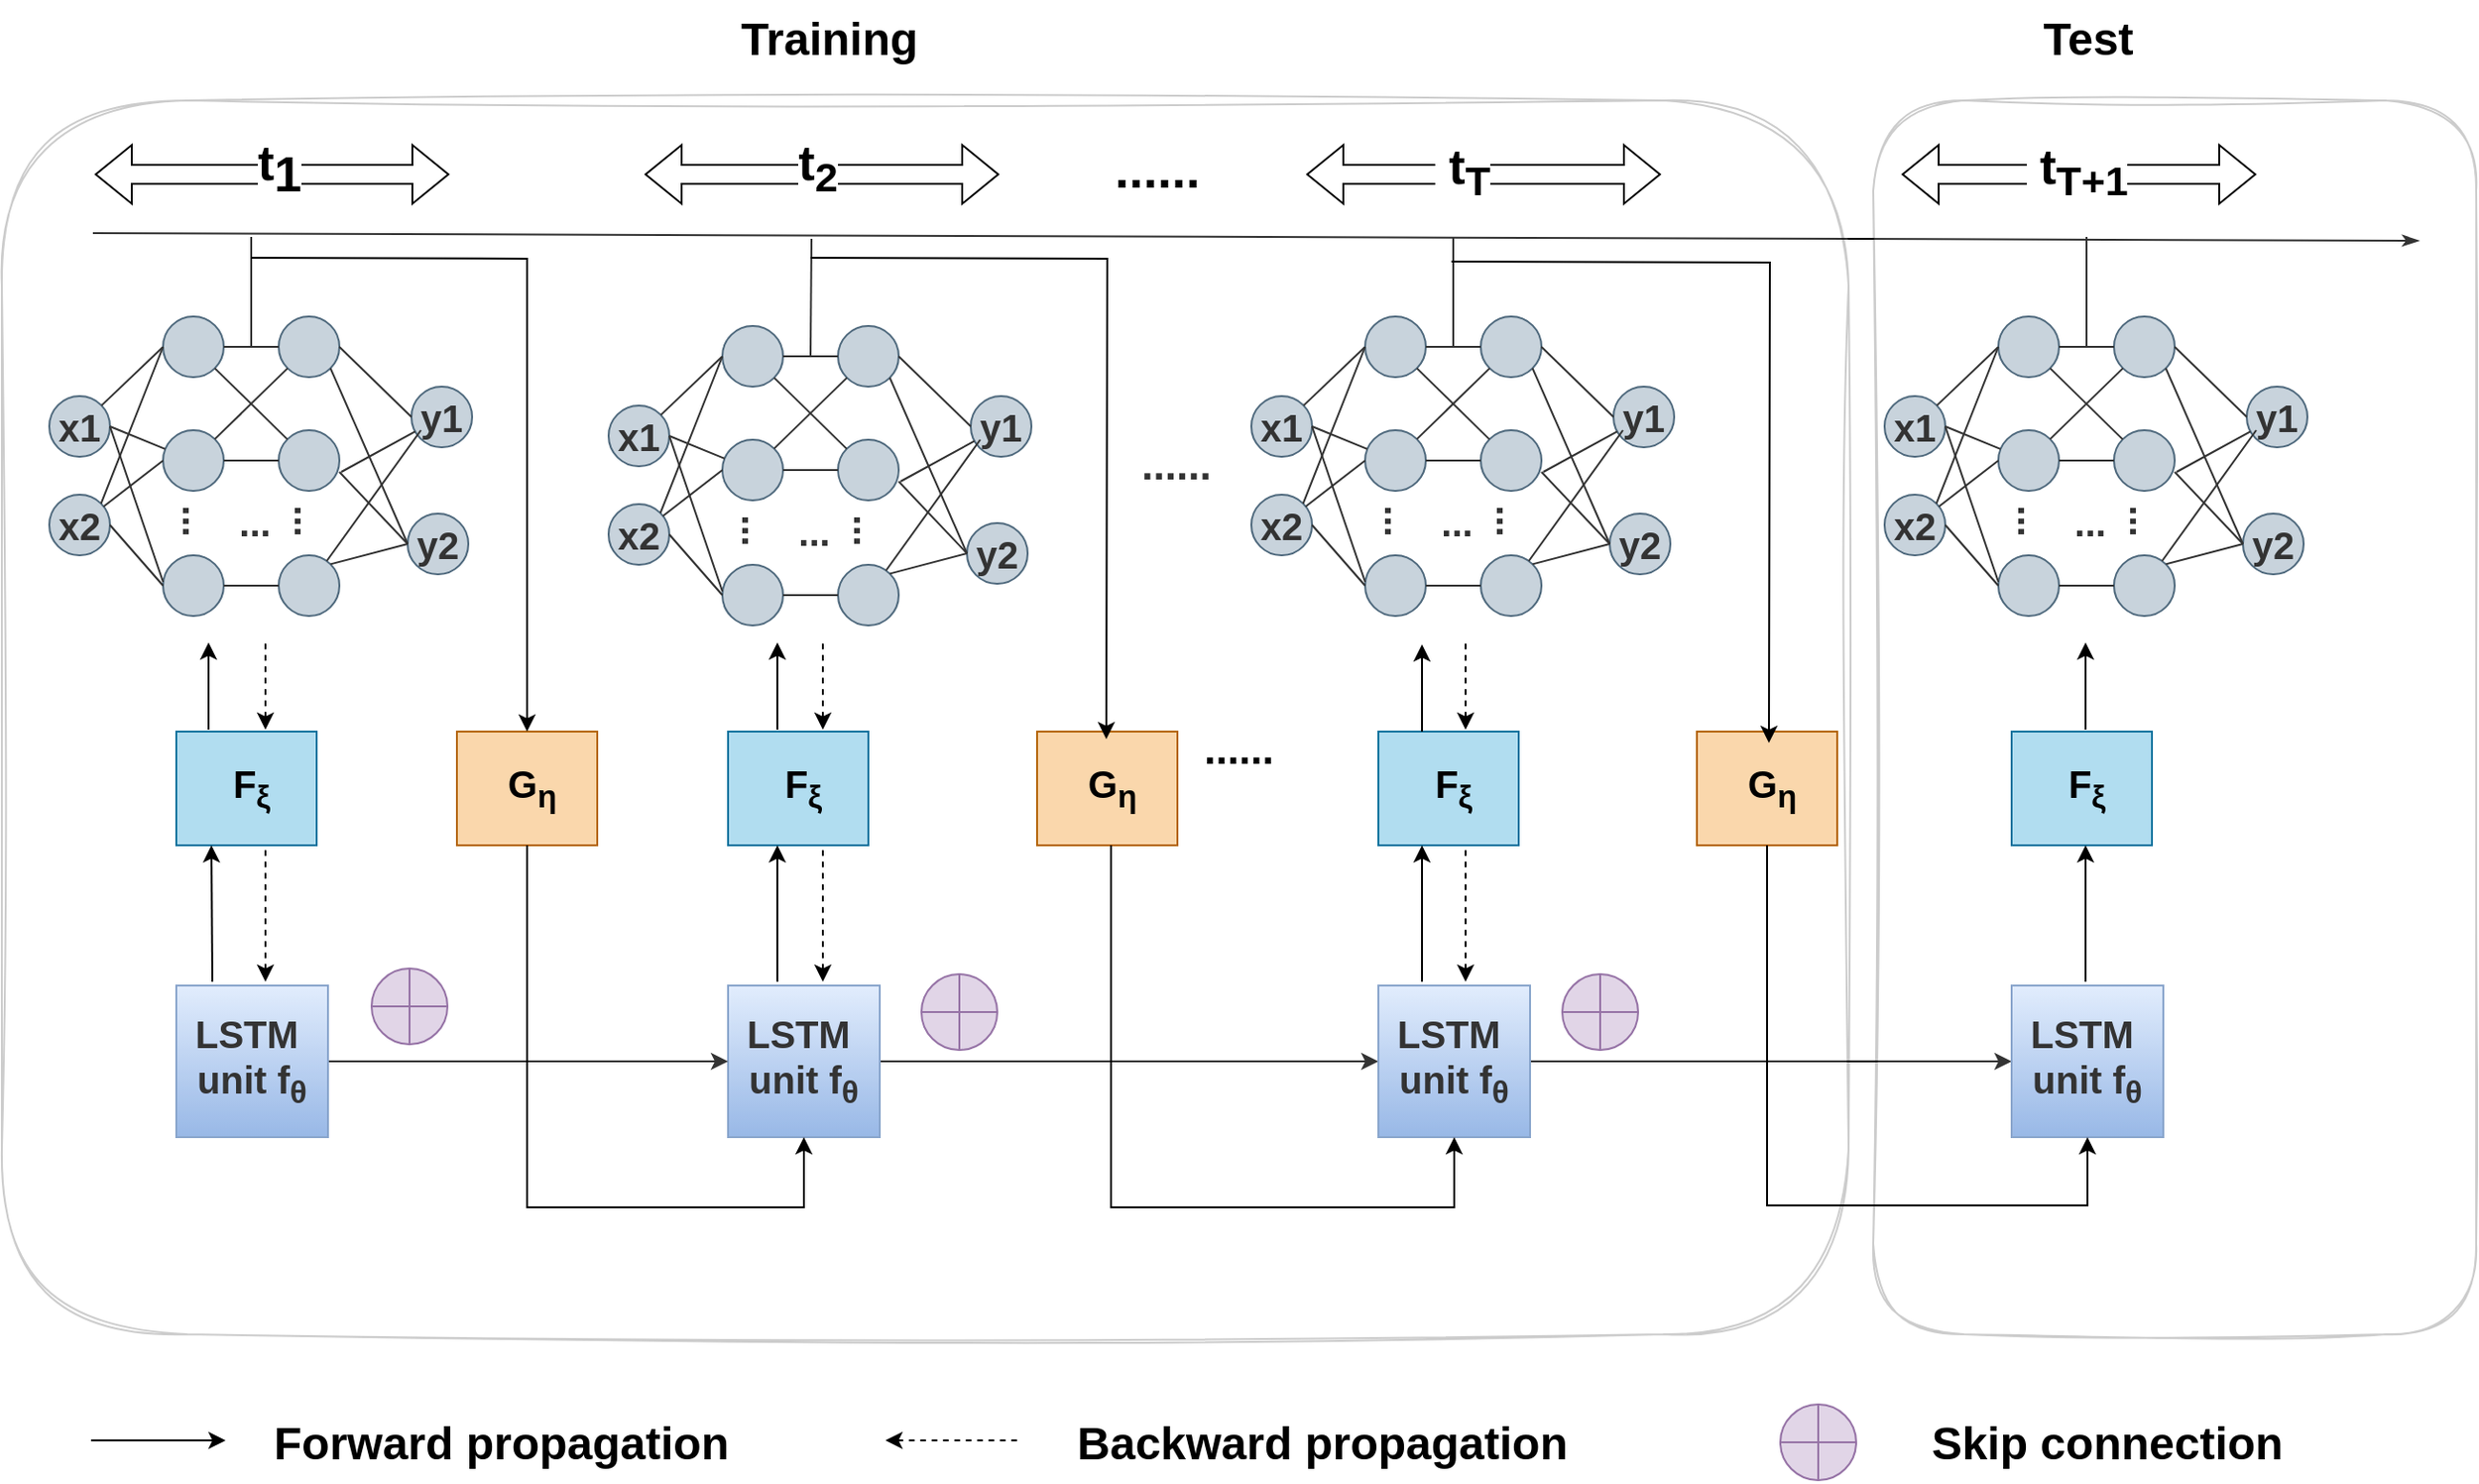 <mxfile version="24.2.3" type="github">
  <diagram name="第 1 页" id="6YtAGA2pLDYQL2xqgKmg">
    <mxGraphModel dx="1818" dy="1138" grid="0" gridSize="10" guides="1" tooltips="1" connect="1" arrows="0" fold="1" page="0" pageScale="1" pageWidth="827" pageHeight="1169" background="none" math="0" shadow="0">
      <root>
        <mxCell id="0" />
        <mxCell id="1" parent="0" />
        <mxCell id="c_GTYrPAv1IX5h7zrbBX-275" style="edgeStyle=orthogonalEdgeStyle;rounded=0;orthogonalLoop=1;jettySize=auto;html=1;exitX=1;exitY=0.5;exitDx=0;exitDy=0;entryX=0;entryY=0.5;entryDx=0;entryDy=0;fontSize=18;fontStyle=1" parent="1" source="c_GTYrPAv1IX5h7zrbBX-12" target="c_GTYrPAv1IX5h7zrbBX-274" edge="1">
          <mxGeometry relative="1" as="geometry" />
        </mxCell>
        <mxCell id="c_GTYrPAv1IX5h7zrbBX-12" value="&lt;div style=&quot;font-size: 20px;&quot;&gt;&lt;font style=&quot;font-size: 20px;&quot;&gt;&lt;b&gt;&lt;font style=&quot;font-size: 20px;&quot;&gt;LSTM&amp;nbsp;&lt;/font&gt;&lt;/b&gt;&lt;/font&gt;&lt;/div&gt;&lt;div style=&quot;font-size: 20px;&quot;&gt;&lt;font style=&quot;font-size: 20px;&quot;&gt;&lt;b&gt;&lt;font style=&quot;font-size: 20px;&quot;&gt;unit f&lt;/font&gt;&lt;/b&gt;&lt;font style=&quot;font-size: 20px;&quot;&gt;&lt;b&gt;&lt;span class=&quot;content-right_2s-H4&quot;&gt;&lt;sub&gt;θ&lt;/sub&gt;&lt;/span&gt;&lt;/b&gt;&lt;/font&gt;&lt;/font&gt;&lt;/div&gt;" style="whiteSpace=wrap;html=1;aspect=fixed;fillColor=#dae8fc;strokeColor=#6c8ebf;gradientColor=#7ea6e0;" parent="1" vertex="1">
          <mxGeometry x="314" y="300" width="80" height="80" as="geometry" />
        </mxCell>
        <mxCell id="c_GTYrPAv1IX5h7zrbBX-23" value="&lt;font size=&quot;1&quot;&gt;&lt;b style=&quot;font-size: 20px;&quot;&gt;x1&lt;/b&gt;&lt;/font&gt;" style="ellipse;whiteSpace=wrap;html=1;aspect=fixed;fillColor=#bac8d3;strokeColor=#23445d;" parent="1" vertex="1">
          <mxGeometry x="-44" y="-11" width="32" height="32" as="geometry" />
        </mxCell>
        <mxCell id="c_GTYrPAv1IX5h7zrbBX-24" value="&lt;b&gt;&lt;font style=&quot;font-size: 20px;&quot;&gt;x2&lt;/font&gt;&lt;/b&gt;" style="ellipse;whiteSpace=wrap;html=1;aspect=fixed;fillColor=#bac8d3;strokeColor=#23445d;" parent="1" vertex="1">
          <mxGeometry x="-44" y="41" width="32" height="32" as="geometry" />
        </mxCell>
        <mxCell id="c_GTYrPAv1IX5h7zrbBX-39" style="rounded=0;orthogonalLoop=1;jettySize=auto;html=1;exitX=0;exitY=0.5;exitDx=0;exitDy=0;endArrow=none;endFill=0;" parent="1" source="c_GTYrPAv1IX5h7zrbBX-26" target="c_GTYrPAv1IX5h7zrbBX-23" edge="1">
          <mxGeometry relative="1" as="geometry" />
        </mxCell>
        <mxCell id="c_GTYrPAv1IX5h7zrbBX-26" value="" style="ellipse;whiteSpace=wrap;html=1;aspect=fixed;fillColor=#bac8d3;strokeColor=#23445d;" parent="1" vertex="1">
          <mxGeometry x="16" y="-53" width="32" height="32" as="geometry" />
        </mxCell>
        <mxCell id="c_GTYrPAv1IX5h7zrbBX-27" value="" style="ellipse;whiteSpace=wrap;html=1;aspect=fixed;fillColor=#bac8d3;strokeColor=#23445d;" parent="1" vertex="1">
          <mxGeometry x="16" y="7" width="32" height="32" as="geometry" />
        </mxCell>
        <mxCell id="c_GTYrPAv1IX5h7zrbBX-28" value="" style="ellipse;whiteSpace=wrap;html=1;aspect=fixed;fillColor=#bac8d3;strokeColor=#23445d;" parent="1" vertex="1">
          <mxGeometry x="16" y="73" width="32" height="32" as="geometry" />
        </mxCell>
        <mxCell id="c_GTYrPAv1IX5h7zrbBX-29" value="" style="ellipse;whiteSpace=wrap;html=1;aspect=fixed;fillColor=#bac8d3;strokeColor=#23445d;" parent="1" vertex="1">
          <mxGeometry x="77" y="-53" width="32" height="32" as="geometry" />
        </mxCell>
        <mxCell id="c_GTYrPAv1IX5h7zrbBX-30" value="" style="ellipse;whiteSpace=wrap;html=1;aspect=fixed;fillColor=#bac8d3;strokeColor=#23445d;" parent="1" vertex="1">
          <mxGeometry x="77" y="7" width="32" height="32" as="geometry" />
        </mxCell>
        <mxCell id="c_GTYrPAv1IX5h7zrbBX-31" value="" style="ellipse;whiteSpace=wrap;html=1;aspect=fixed;fillColor=#bac8d3;strokeColor=#23445d;" parent="1" vertex="1">
          <mxGeometry x="77" y="73" width="32" height="32" as="geometry" />
        </mxCell>
        <mxCell id="c_GTYrPAv1IX5h7zrbBX-35" value="&lt;b&gt;&lt;font style=&quot;font-size: 20px;&quot;&gt;y1&lt;/font&gt;&lt;/b&gt;" style="ellipse;whiteSpace=wrap;html=1;aspect=fixed;fillColor=#bac8d3;strokeColor=#23445d;" parent="1" vertex="1">
          <mxGeometry x="147" y="-16" width="32" height="32" as="geometry" />
        </mxCell>
        <mxCell id="c_GTYrPAv1IX5h7zrbBX-36" value="&lt;font style=&quot;font-size: 20px;&quot;&gt;&lt;b&gt;y2&lt;/b&gt;&lt;/font&gt;" style="ellipse;whiteSpace=wrap;html=1;aspect=fixed;fillColor=#bac8d3;strokeColor=#23445d;" parent="1" vertex="1">
          <mxGeometry x="145" y="51" width="32" height="32" as="geometry" />
        </mxCell>
        <mxCell id="c_GTYrPAv1IX5h7zrbBX-41" style="rounded=0;orthogonalLoop=1;jettySize=auto;html=1;endArrow=none;endFill=0;entryX=1;entryY=0.5;entryDx=0;entryDy=0;" parent="1" source="c_GTYrPAv1IX5h7zrbBX-27" target="c_GTYrPAv1IX5h7zrbBX-23" edge="1">
          <mxGeometry relative="1" as="geometry">
            <mxPoint x="26" y="-27" as="sourcePoint" />
            <mxPoint x="-6" y="4" as="targetPoint" />
          </mxGeometry>
        </mxCell>
        <mxCell id="c_GTYrPAv1IX5h7zrbBX-42" style="rounded=0;orthogonalLoop=1;jettySize=auto;html=1;exitX=0;exitY=0.438;exitDx=0;exitDy=0;endArrow=none;endFill=0;entryX=1;entryY=0.5;entryDx=0;entryDy=0;exitPerimeter=0;" parent="1" source="c_GTYrPAv1IX5h7zrbBX-28" target="c_GTYrPAv1IX5h7zrbBX-23" edge="1">
          <mxGeometry relative="1" as="geometry">
            <mxPoint x="36" y="-17" as="sourcePoint" />
            <mxPoint x="4" y="14" as="targetPoint" />
          </mxGeometry>
        </mxCell>
        <mxCell id="c_GTYrPAv1IX5h7zrbBX-43" style="rounded=0;orthogonalLoop=1;jettySize=auto;html=1;exitX=0;exitY=0.5;exitDx=0;exitDy=0;endArrow=none;endFill=0;entryX=1;entryY=0;entryDx=0;entryDy=0;" parent="1" source="c_GTYrPAv1IX5h7zrbBX-26" target="c_GTYrPAv1IX5h7zrbBX-24" edge="1">
          <mxGeometry relative="1" as="geometry">
            <mxPoint x="46" y="-7" as="sourcePoint" />
            <mxPoint x="14" y="24" as="targetPoint" />
          </mxGeometry>
        </mxCell>
        <mxCell id="c_GTYrPAv1IX5h7zrbBX-44" style="rounded=0;orthogonalLoop=1;jettySize=auto;html=1;endArrow=none;endFill=0;exitX=0;exitY=0.5;exitDx=0;exitDy=0;" parent="1" source="c_GTYrPAv1IX5h7zrbBX-27" target="c_GTYrPAv1IX5h7zrbBX-24" edge="1">
          <mxGeometry relative="1" as="geometry">
            <mxPoint x="19" y="30" as="sourcePoint" />
            <mxPoint x="24" y="34" as="targetPoint" />
          </mxGeometry>
        </mxCell>
        <mxCell id="c_GTYrPAv1IX5h7zrbBX-45" style="rounded=0;orthogonalLoop=1;jettySize=auto;html=1;exitX=0;exitY=0.5;exitDx=0;exitDy=0;endArrow=none;endFill=0;entryX=1;entryY=0.5;entryDx=0;entryDy=0;" parent="1" source="c_GTYrPAv1IX5h7zrbBX-28" target="c_GTYrPAv1IX5h7zrbBX-24" edge="1">
          <mxGeometry relative="1" as="geometry">
            <mxPoint x="14" y="33" as="sourcePoint" />
            <mxPoint x="-18" y="64" as="targetPoint" />
          </mxGeometry>
        </mxCell>
        <mxCell id="c_GTYrPAv1IX5h7zrbBX-47" style="rounded=0;orthogonalLoop=1;jettySize=auto;html=1;endArrow=none;endFill=0;" parent="1" source="c_GTYrPAv1IX5h7zrbBX-26" target="c_GTYrPAv1IX5h7zrbBX-29" edge="1">
          <mxGeometry relative="1" as="geometry">
            <mxPoint x="26" y="-27" as="sourcePoint" />
            <mxPoint x="-6" y="4" as="targetPoint" />
          </mxGeometry>
        </mxCell>
        <mxCell id="c_GTYrPAv1IX5h7zrbBX-50" style="rounded=0;orthogonalLoop=1;jettySize=auto;html=1;exitX=1;exitY=1;exitDx=0;exitDy=0;endArrow=none;endFill=0;" parent="1" source="c_GTYrPAv1IX5h7zrbBX-26" target="c_GTYrPAv1IX5h7zrbBX-30" edge="1">
          <mxGeometry relative="1" as="geometry">
            <mxPoint x="46" y="-7" as="sourcePoint" />
            <mxPoint x="14" y="24" as="targetPoint" />
          </mxGeometry>
        </mxCell>
        <mxCell id="c_GTYrPAv1IX5h7zrbBX-51" style="rounded=0;orthogonalLoop=1;jettySize=auto;html=1;exitX=0;exitY=1;exitDx=0;exitDy=0;endArrow=none;endFill=0;entryX=1;entryY=0;entryDx=0;entryDy=0;" parent="1" source="c_GTYrPAv1IX5h7zrbBX-29" target="c_GTYrPAv1IX5h7zrbBX-27" edge="1">
          <mxGeometry relative="1" as="geometry">
            <mxPoint x="56" y="3" as="sourcePoint" />
            <mxPoint x="24" y="34" as="targetPoint" />
          </mxGeometry>
        </mxCell>
        <mxCell id="c_GTYrPAv1IX5h7zrbBX-52" style="rounded=0;orthogonalLoop=1;jettySize=auto;html=1;endArrow=none;endFill=0;" parent="1" source="c_GTYrPAv1IX5h7zrbBX-30" target="c_GTYrPAv1IX5h7zrbBX-27" edge="1">
          <mxGeometry relative="1" as="geometry">
            <mxPoint x="66" y="13" as="sourcePoint" />
            <mxPoint x="34" y="44" as="targetPoint" />
          </mxGeometry>
        </mxCell>
        <mxCell id="c_GTYrPAv1IX5h7zrbBX-53" style="rounded=0;orthogonalLoop=1;jettySize=auto;html=1;exitX=0;exitY=0.5;exitDx=0;exitDy=0;endArrow=none;endFill=0;entryX=1;entryY=0.5;entryDx=0;entryDy=0;" parent="1" source="c_GTYrPAv1IX5h7zrbBX-31" target="c_GTYrPAv1IX5h7zrbBX-28" edge="1">
          <mxGeometry relative="1" as="geometry">
            <mxPoint x="76" y="23" as="sourcePoint" />
            <mxPoint x="44" y="54" as="targetPoint" />
          </mxGeometry>
        </mxCell>
        <mxCell id="c_GTYrPAv1IX5h7zrbBX-54" style="rounded=0;orthogonalLoop=1;jettySize=auto;html=1;endArrow=none;endFill=0;" parent="1" target="c_GTYrPAv1IX5h7zrbBX-35" edge="1">
          <mxGeometry relative="1" as="geometry">
            <mxPoint x="110" y="29" as="sourcePoint" />
            <mxPoint x="54" y="64" as="targetPoint" />
          </mxGeometry>
        </mxCell>
        <mxCell id="c_GTYrPAv1IX5h7zrbBX-55" style="rounded=0;orthogonalLoop=1;jettySize=auto;html=1;exitX=1;exitY=0.5;exitDx=0;exitDy=0;endArrow=none;endFill=0;entryX=0;entryY=0.5;entryDx=0;entryDy=0;" parent="1" source="c_GTYrPAv1IX5h7zrbBX-29" target="c_GTYrPAv1IX5h7zrbBX-35" edge="1">
          <mxGeometry relative="1" as="geometry">
            <mxPoint x="96" y="43" as="sourcePoint" />
            <mxPoint x="64" y="74" as="targetPoint" />
          </mxGeometry>
        </mxCell>
        <mxCell id="c_GTYrPAv1IX5h7zrbBX-56" style="rounded=0;orthogonalLoop=1;jettySize=auto;html=1;endArrow=none;endFill=0;" parent="1" target="c_GTYrPAv1IX5h7zrbBX-31" edge="1">
          <mxGeometry relative="1" as="geometry">
            <mxPoint x="152" y="7" as="sourcePoint" />
            <mxPoint x="74" y="84" as="targetPoint" />
          </mxGeometry>
        </mxCell>
        <mxCell id="c_GTYrPAv1IX5h7zrbBX-57" style="rounded=0;orthogonalLoop=1;jettySize=auto;html=1;endArrow=none;endFill=0;entryX=1;entryY=1;entryDx=0;entryDy=0;exitX=0;exitY=0.5;exitDx=0;exitDy=0;" parent="1" source="c_GTYrPAv1IX5h7zrbBX-36" target="c_GTYrPAv1IX5h7zrbBX-29" edge="1">
          <mxGeometry relative="1" as="geometry">
            <mxPoint x="116" y="63" as="sourcePoint" />
            <mxPoint x="84" y="94" as="targetPoint" />
          </mxGeometry>
        </mxCell>
        <mxCell id="c_GTYrPAv1IX5h7zrbBX-58" style="rounded=0;orthogonalLoop=1;jettySize=auto;html=1;exitX=0;exitY=0.5;exitDx=0;exitDy=0;endArrow=none;endFill=0;entryX=1;entryY=0.688;entryDx=0;entryDy=0;entryPerimeter=0;" parent="1" source="c_GTYrPAv1IX5h7zrbBX-36" target="c_GTYrPAv1IX5h7zrbBX-30" edge="1">
          <mxGeometry relative="1" as="geometry">
            <mxPoint x="126" y="73" as="sourcePoint" />
            <mxPoint x="94" y="104" as="targetPoint" />
          </mxGeometry>
        </mxCell>
        <mxCell id="c_GTYrPAv1IX5h7zrbBX-59" style="rounded=0;orthogonalLoop=1;jettySize=auto;html=1;exitX=0;exitY=0.5;exitDx=0;exitDy=0;endArrow=none;endFill=0;entryX=1;entryY=0;entryDx=0;entryDy=0;" parent="1" source="c_GTYrPAv1IX5h7zrbBX-36" target="c_GTYrPAv1IX5h7zrbBX-31" edge="1">
          <mxGeometry relative="1" as="geometry">
            <mxPoint x="136" y="83" as="sourcePoint" />
            <mxPoint x="104" y="114" as="targetPoint" />
          </mxGeometry>
        </mxCell>
        <mxCell id="c_GTYrPAv1IX5h7zrbBX-60" value="&lt;font size=&quot;1&quot;&gt;&lt;b&gt;&lt;font style=&quot;font-size: 20px;&quot;&gt;...&lt;/font&gt;&lt;/b&gt;&lt;/font&gt;" style="text;html=1;align=center;verticalAlign=middle;resizable=0;points=[];autosize=1;strokeColor=none;fillColor=none;rotation=90;" parent="1" vertex="1">
          <mxGeometry x="17" y="36" width="35" height="36" as="geometry" />
        </mxCell>
        <mxCell id="c_GTYrPAv1IX5h7zrbBX-61" value="&lt;font size=&quot;1&quot;&gt;&lt;b style=&quot;font-size: 20px;&quot;&gt;...&lt;/b&gt;&lt;/font&gt;" style="text;html=1;align=center;verticalAlign=middle;resizable=0;points=[];autosize=1;strokeColor=none;fillColor=none;rotation=90;" parent="1" vertex="1">
          <mxGeometry x="76" y="36" width="35" height="36" as="geometry" />
        </mxCell>
        <mxCell id="c_GTYrPAv1IX5h7zrbBX-62" value="&lt;font size=&quot;1&quot;&gt;&lt;b style=&quot;font-size: 20px;&quot;&gt;...&lt;/b&gt;&lt;/font&gt;" style="text;html=1;align=center;verticalAlign=middle;resizable=0;points=[];autosize=1;strokeColor=none;fillColor=none;" parent="1" vertex="1">
          <mxGeometry x="46" y="37" width="35" height="36" as="geometry" />
        </mxCell>
        <mxCell id="c_GTYrPAv1IX5h7zrbBX-69" style="rounded=0;orthogonalLoop=1;jettySize=auto;html=1;endArrow=none;endFill=0;" parent="1" edge="1">
          <mxGeometry relative="1" as="geometry">
            <mxPoint x="62.5" y="-37" as="sourcePoint" />
            <mxPoint x="62.5" y="-95" as="targetPoint" />
          </mxGeometry>
        </mxCell>
        <mxCell id="c_GTYrPAv1IX5h7zrbBX-72" style="rounded=0;orthogonalLoop=1;jettySize=auto;html=1;endArrow=none;endFill=0;exitX=0;exitY=0.5;exitDx=0;exitDy=0;entryX=1;entryY=0.5;entryDx=0;entryDy=0;startArrow=classic;startFill=1;" parent="1" source="c_GTYrPAv1IX5h7zrbBX-12" target="c_GTYrPAv1IX5h7zrbBX-7" edge="1">
          <mxGeometry relative="1" as="geometry">
            <mxPoint x="187" y="202" as="sourcePoint" />
            <mxPoint x="114" y="179" as="targetPoint" />
          </mxGeometry>
        </mxCell>
        <mxCell id="c_GTYrPAv1IX5h7zrbBX-73" style="rounded=0;orthogonalLoop=1;jettySize=auto;html=1;endArrow=none;endFill=0;startArrow=classicThin;startFill=1;" parent="1" edge="1">
          <mxGeometry relative="1" as="geometry">
            <mxPoint x="1206" y="-93" as="sourcePoint" />
            <mxPoint x="-21" y="-97" as="targetPoint" />
          </mxGeometry>
        </mxCell>
        <mxCell id="c_GTYrPAv1IX5h7zrbBX-7" value="&lt;div style=&quot;font-size: 20px;&quot;&gt;&lt;font style=&quot;font-size: 20px;&quot;&gt;&lt;b&gt;&lt;font style=&quot;font-size: 20px;&quot;&gt;LSTM&amp;nbsp;&lt;/font&gt;&lt;/b&gt;&lt;/font&gt;&lt;/div&gt;&lt;div style=&quot;font-size: 20px;&quot;&gt;&lt;font style=&quot;font-size: 20px;&quot;&gt;&lt;b&gt;&lt;font style=&quot;font-size: 20px;&quot;&gt;unit f&lt;/font&gt;&lt;/b&gt;&lt;font style=&quot;font-size: 20px;&quot;&gt;&lt;b&gt;&lt;span class=&quot;content-right_2s-H4&quot;&gt;&lt;sub&gt;θ&lt;/sub&gt;&lt;/span&gt;&lt;/b&gt;&lt;/font&gt;&lt;/font&gt;&lt;/div&gt;" style="whiteSpace=wrap;html=1;aspect=fixed;fillColor=#dae8fc;strokeColor=#6c8ebf;gradientColor=#7ea6e0;" parent="1" vertex="1">
          <mxGeometry x="23" y="300" width="80" height="80" as="geometry" />
        </mxCell>
        <mxCell id="c_GTYrPAv1IX5h7zrbBX-203" value="&lt;font style=&quot;font-size: 20px;&quot;&gt;&lt;b&gt;x1&lt;/b&gt;&lt;/font&gt;" style="ellipse;whiteSpace=wrap;html=1;aspect=fixed;fillColor=#bac8d3;strokeColor=#23445d;" parent="1" vertex="1">
          <mxGeometry x="251" y="-6" width="32" height="32" as="geometry" />
        </mxCell>
        <mxCell id="c_GTYrPAv1IX5h7zrbBX-204" value="&lt;font style=&quot;font-size: 20px;&quot;&gt;&lt;b&gt;x2&lt;/b&gt;&lt;/font&gt;" style="ellipse;whiteSpace=wrap;html=1;aspect=fixed;fillColor=#bac8d3;strokeColor=#23445d;" parent="1" vertex="1">
          <mxGeometry x="251" y="46" width="32" height="32" as="geometry" />
        </mxCell>
        <mxCell id="c_GTYrPAv1IX5h7zrbBX-205" style="rounded=0;orthogonalLoop=1;jettySize=auto;html=1;exitX=0;exitY=0.5;exitDx=0;exitDy=0;endArrow=none;endFill=0;" parent="1" source="c_GTYrPAv1IX5h7zrbBX-206" target="c_GTYrPAv1IX5h7zrbBX-203" edge="1">
          <mxGeometry relative="1" as="geometry" />
        </mxCell>
        <mxCell id="c_GTYrPAv1IX5h7zrbBX-206" value="" style="ellipse;whiteSpace=wrap;html=1;aspect=fixed;fillColor=#bac8d3;strokeColor=#23445d;" parent="1" vertex="1">
          <mxGeometry x="311" y="-48" width="32" height="32" as="geometry" />
        </mxCell>
        <mxCell id="c_GTYrPAv1IX5h7zrbBX-207" value="" style="ellipse;whiteSpace=wrap;html=1;aspect=fixed;fillColor=#bac8d3;strokeColor=#23445d;" parent="1" vertex="1">
          <mxGeometry x="311" y="12" width="32" height="32" as="geometry" />
        </mxCell>
        <mxCell id="c_GTYrPAv1IX5h7zrbBX-208" value="" style="ellipse;whiteSpace=wrap;html=1;aspect=fixed;fillColor=#bac8d3;strokeColor=#23445d;" parent="1" vertex="1">
          <mxGeometry x="311" y="78" width="32" height="32" as="geometry" />
        </mxCell>
        <mxCell id="c_GTYrPAv1IX5h7zrbBX-209" value="" style="ellipse;whiteSpace=wrap;html=1;aspect=fixed;fillColor=#bac8d3;strokeColor=#23445d;" parent="1" vertex="1">
          <mxGeometry x="372" y="-48" width="32" height="32" as="geometry" />
        </mxCell>
        <mxCell id="c_GTYrPAv1IX5h7zrbBX-210" value="" style="ellipse;whiteSpace=wrap;html=1;aspect=fixed;fillColor=#bac8d3;strokeColor=#23445d;" parent="1" vertex="1">
          <mxGeometry x="372" y="12" width="32" height="32" as="geometry" />
        </mxCell>
        <mxCell id="c_GTYrPAv1IX5h7zrbBX-211" value="" style="ellipse;whiteSpace=wrap;html=1;aspect=fixed;fillColor=#bac8d3;strokeColor=#23445d;" parent="1" vertex="1">
          <mxGeometry x="372" y="78" width="32" height="32" as="geometry" />
        </mxCell>
        <mxCell id="c_GTYrPAv1IX5h7zrbBX-212" value="&lt;font style=&quot;font-size: 20px;&quot;&gt;&lt;b&gt;y1&lt;/b&gt;&lt;/font&gt;" style="ellipse;whiteSpace=wrap;html=1;aspect=fixed;fillColor=#bac8d3;strokeColor=#23445d;" parent="1" vertex="1">
          <mxGeometry x="442" y="-11" width="32" height="32" as="geometry" />
        </mxCell>
        <mxCell id="c_GTYrPAv1IX5h7zrbBX-213" value="&lt;font style=&quot;font-size: 20px;&quot;&gt;&lt;b&gt;y2&lt;/b&gt;&lt;/font&gt;" style="ellipse;whiteSpace=wrap;html=1;aspect=fixed;fillColor=#bac8d3;strokeColor=#23445d;" parent="1" vertex="1">
          <mxGeometry x="440" y="56" width="32" height="32" as="geometry" />
        </mxCell>
        <mxCell id="c_GTYrPAv1IX5h7zrbBX-214" style="rounded=0;orthogonalLoop=1;jettySize=auto;html=1;endArrow=none;endFill=0;entryX=1;entryY=0.5;entryDx=0;entryDy=0;" parent="1" source="c_GTYrPAv1IX5h7zrbBX-207" target="c_GTYrPAv1IX5h7zrbBX-203" edge="1">
          <mxGeometry relative="1" as="geometry">
            <mxPoint x="321" y="-22" as="sourcePoint" />
            <mxPoint x="289" y="9" as="targetPoint" />
          </mxGeometry>
        </mxCell>
        <mxCell id="c_GTYrPAv1IX5h7zrbBX-215" style="rounded=0;orthogonalLoop=1;jettySize=auto;html=1;exitX=0;exitY=0.438;exitDx=0;exitDy=0;endArrow=none;endFill=0;entryX=1;entryY=0.5;entryDx=0;entryDy=0;exitPerimeter=0;" parent="1" source="c_GTYrPAv1IX5h7zrbBX-208" target="c_GTYrPAv1IX5h7zrbBX-203" edge="1">
          <mxGeometry relative="1" as="geometry">
            <mxPoint x="331" y="-12" as="sourcePoint" />
            <mxPoint x="299" y="19" as="targetPoint" />
          </mxGeometry>
        </mxCell>
        <mxCell id="c_GTYrPAv1IX5h7zrbBX-216" style="rounded=0;orthogonalLoop=1;jettySize=auto;html=1;exitX=0;exitY=0.5;exitDx=0;exitDy=0;endArrow=none;endFill=0;entryX=1;entryY=0;entryDx=0;entryDy=0;" parent="1" source="c_GTYrPAv1IX5h7zrbBX-206" target="c_GTYrPAv1IX5h7zrbBX-204" edge="1">
          <mxGeometry relative="1" as="geometry">
            <mxPoint x="341" y="-2" as="sourcePoint" />
            <mxPoint x="309" y="29" as="targetPoint" />
          </mxGeometry>
        </mxCell>
        <mxCell id="c_GTYrPAv1IX5h7zrbBX-217" style="rounded=0;orthogonalLoop=1;jettySize=auto;html=1;endArrow=none;endFill=0;exitX=0;exitY=0.5;exitDx=0;exitDy=0;" parent="1" source="c_GTYrPAv1IX5h7zrbBX-207" target="c_GTYrPAv1IX5h7zrbBX-204" edge="1">
          <mxGeometry relative="1" as="geometry">
            <mxPoint x="314" y="35" as="sourcePoint" />
            <mxPoint x="319" y="39" as="targetPoint" />
          </mxGeometry>
        </mxCell>
        <mxCell id="c_GTYrPAv1IX5h7zrbBX-218" style="rounded=0;orthogonalLoop=1;jettySize=auto;html=1;exitX=0;exitY=0.5;exitDx=0;exitDy=0;endArrow=none;endFill=0;entryX=1;entryY=0.5;entryDx=0;entryDy=0;" parent="1" source="c_GTYrPAv1IX5h7zrbBX-208" target="c_GTYrPAv1IX5h7zrbBX-204" edge="1">
          <mxGeometry relative="1" as="geometry">
            <mxPoint x="309" y="38" as="sourcePoint" />
            <mxPoint x="277" y="69" as="targetPoint" />
          </mxGeometry>
        </mxCell>
        <mxCell id="c_GTYrPAv1IX5h7zrbBX-219" style="rounded=0;orthogonalLoop=1;jettySize=auto;html=1;endArrow=none;endFill=0;" parent="1" source="c_GTYrPAv1IX5h7zrbBX-206" target="c_GTYrPAv1IX5h7zrbBX-209" edge="1">
          <mxGeometry relative="1" as="geometry">
            <mxPoint x="321" y="-22" as="sourcePoint" />
            <mxPoint x="289" y="9" as="targetPoint" />
          </mxGeometry>
        </mxCell>
        <mxCell id="c_GTYrPAv1IX5h7zrbBX-220" style="rounded=0;orthogonalLoop=1;jettySize=auto;html=1;exitX=1;exitY=1;exitDx=0;exitDy=0;endArrow=none;endFill=0;" parent="1" source="c_GTYrPAv1IX5h7zrbBX-206" target="c_GTYrPAv1IX5h7zrbBX-210" edge="1">
          <mxGeometry relative="1" as="geometry">
            <mxPoint x="341" y="-2" as="sourcePoint" />
            <mxPoint x="309" y="29" as="targetPoint" />
          </mxGeometry>
        </mxCell>
        <mxCell id="c_GTYrPAv1IX5h7zrbBX-221" style="rounded=0;orthogonalLoop=1;jettySize=auto;html=1;exitX=0;exitY=1;exitDx=0;exitDy=0;endArrow=none;endFill=0;entryX=1;entryY=0;entryDx=0;entryDy=0;" parent="1" source="c_GTYrPAv1IX5h7zrbBX-209" target="c_GTYrPAv1IX5h7zrbBX-207" edge="1">
          <mxGeometry relative="1" as="geometry">
            <mxPoint x="351" y="8" as="sourcePoint" />
            <mxPoint x="319" y="39" as="targetPoint" />
          </mxGeometry>
        </mxCell>
        <mxCell id="c_GTYrPAv1IX5h7zrbBX-222" style="rounded=0;orthogonalLoop=1;jettySize=auto;html=1;endArrow=none;endFill=0;" parent="1" source="c_GTYrPAv1IX5h7zrbBX-210" target="c_GTYrPAv1IX5h7zrbBX-207" edge="1">
          <mxGeometry relative="1" as="geometry">
            <mxPoint x="361" y="18" as="sourcePoint" />
            <mxPoint x="329" y="49" as="targetPoint" />
          </mxGeometry>
        </mxCell>
        <mxCell id="c_GTYrPAv1IX5h7zrbBX-223" style="rounded=0;orthogonalLoop=1;jettySize=auto;html=1;exitX=0;exitY=0.5;exitDx=0;exitDy=0;endArrow=none;endFill=0;entryX=1;entryY=0.5;entryDx=0;entryDy=0;" parent="1" source="c_GTYrPAv1IX5h7zrbBX-211" target="c_GTYrPAv1IX5h7zrbBX-208" edge="1">
          <mxGeometry relative="1" as="geometry">
            <mxPoint x="371" y="28" as="sourcePoint" />
            <mxPoint x="339" y="59" as="targetPoint" />
          </mxGeometry>
        </mxCell>
        <mxCell id="c_GTYrPAv1IX5h7zrbBX-224" style="rounded=0;orthogonalLoop=1;jettySize=auto;html=1;endArrow=none;endFill=0;" parent="1" target="c_GTYrPAv1IX5h7zrbBX-212" edge="1">
          <mxGeometry relative="1" as="geometry">
            <mxPoint x="405" y="34" as="sourcePoint" />
            <mxPoint x="349" y="69" as="targetPoint" />
          </mxGeometry>
        </mxCell>
        <mxCell id="c_GTYrPAv1IX5h7zrbBX-225" style="rounded=0;orthogonalLoop=1;jettySize=auto;html=1;exitX=1;exitY=0.5;exitDx=0;exitDy=0;endArrow=none;endFill=0;entryX=0;entryY=0.5;entryDx=0;entryDy=0;" parent="1" source="c_GTYrPAv1IX5h7zrbBX-209" target="c_GTYrPAv1IX5h7zrbBX-212" edge="1">
          <mxGeometry relative="1" as="geometry">
            <mxPoint x="391" y="48" as="sourcePoint" />
            <mxPoint x="359" y="79" as="targetPoint" />
          </mxGeometry>
        </mxCell>
        <mxCell id="c_GTYrPAv1IX5h7zrbBX-226" style="rounded=0;orthogonalLoop=1;jettySize=auto;html=1;endArrow=none;endFill=0;" parent="1" target="c_GTYrPAv1IX5h7zrbBX-211" edge="1">
          <mxGeometry relative="1" as="geometry">
            <mxPoint x="447" y="12" as="sourcePoint" />
            <mxPoint x="369" y="89" as="targetPoint" />
          </mxGeometry>
        </mxCell>
        <mxCell id="c_GTYrPAv1IX5h7zrbBX-227" style="rounded=0;orthogonalLoop=1;jettySize=auto;html=1;endArrow=none;endFill=0;entryX=1;entryY=1;entryDx=0;entryDy=0;exitX=0;exitY=0.5;exitDx=0;exitDy=0;" parent="1" source="c_GTYrPAv1IX5h7zrbBX-213" target="c_GTYrPAv1IX5h7zrbBX-209" edge="1">
          <mxGeometry relative="1" as="geometry">
            <mxPoint x="411" y="68" as="sourcePoint" />
            <mxPoint x="379" y="99" as="targetPoint" />
          </mxGeometry>
        </mxCell>
        <mxCell id="c_GTYrPAv1IX5h7zrbBX-228" style="rounded=0;orthogonalLoop=1;jettySize=auto;html=1;exitX=0;exitY=0.5;exitDx=0;exitDy=0;endArrow=none;endFill=0;entryX=1;entryY=0.688;entryDx=0;entryDy=0;entryPerimeter=0;" parent="1" source="c_GTYrPAv1IX5h7zrbBX-213" target="c_GTYrPAv1IX5h7zrbBX-210" edge="1">
          <mxGeometry relative="1" as="geometry">
            <mxPoint x="421" y="78" as="sourcePoint" />
            <mxPoint x="389" y="109" as="targetPoint" />
          </mxGeometry>
        </mxCell>
        <mxCell id="c_GTYrPAv1IX5h7zrbBX-229" style="rounded=0;orthogonalLoop=1;jettySize=auto;html=1;exitX=0;exitY=0.5;exitDx=0;exitDy=0;endArrow=none;endFill=0;entryX=1;entryY=0;entryDx=0;entryDy=0;" parent="1" source="c_GTYrPAv1IX5h7zrbBX-213" target="c_GTYrPAv1IX5h7zrbBX-211" edge="1">
          <mxGeometry relative="1" as="geometry">
            <mxPoint x="431" y="88" as="sourcePoint" />
            <mxPoint x="399" y="119" as="targetPoint" />
          </mxGeometry>
        </mxCell>
        <mxCell id="c_GTYrPAv1IX5h7zrbBX-230" value="&lt;font size=&quot;1&quot;&gt;&lt;b&gt;&lt;font style=&quot;font-size: 20px;&quot;&gt;...&lt;/font&gt;&lt;/b&gt;&lt;/font&gt;" style="text;html=1;align=center;verticalAlign=middle;resizable=0;points=[];autosize=1;strokeColor=none;fillColor=none;rotation=90;" parent="1" vertex="1">
          <mxGeometry x="312" y="41" width="35" height="36" as="geometry" />
        </mxCell>
        <mxCell id="c_GTYrPAv1IX5h7zrbBX-231" value="&lt;font size=&quot;1&quot;&gt;&lt;b style=&quot;font-size: 20px;&quot;&gt;...&lt;/b&gt;&lt;/font&gt;" style="text;html=1;align=center;verticalAlign=middle;resizable=0;points=[];autosize=1;strokeColor=none;fillColor=none;rotation=90;" parent="1" vertex="1">
          <mxGeometry x="371" y="41" width="35" height="36" as="geometry" />
        </mxCell>
        <mxCell id="c_GTYrPAv1IX5h7zrbBX-232" value="&lt;font size=&quot;1&quot;&gt;&lt;b style=&quot;font-size: 20px;&quot;&gt;...&lt;/b&gt;&lt;/font&gt;" style="text;html=1;align=center;verticalAlign=middle;resizable=0;points=[];autosize=1;strokeColor=none;fillColor=none;" parent="1" vertex="1">
          <mxGeometry x="341" y="42" width="35" height="36" as="geometry" />
        </mxCell>
        <mxCell id="c_GTYrPAv1IX5h7zrbBX-233" style="rounded=0;orthogonalLoop=1;jettySize=auto;html=1;endArrow=none;endFill=0;" parent="1" edge="1">
          <mxGeometry relative="1" as="geometry">
            <mxPoint x="357.5" y="-32" as="sourcePoint" />
            <mxPoint x="358" y="-94" as="targetPoint" />
          </mxGeometry>
        </mxCell>
        <mxCell id="c_GTYrPAv1IX5h7zrbBX-240" value="&lt;font style=&quot;font-size: 20px;&quot;&gt;&lt;b&gt;x1&lt;/b&gt;&lt;/font&gt;" style="ellipse;whiteSpace=wrap;html=1;aspect=fixed;fillColor=#bac8d3;strokeColor=#23445d;" parent="1" vertex="1">
          <mxGeometry x="590" y="-11" width="32" height="32" as="geometry" />
        </mxCell>
        <mxCell id="c_GTYrPAv1IX5h7zrbBX-241" value="&lt;font style=&quot;font-size: 20px;&quot;&gt;&lt;b&gt;x2&lt;/b&gt;&lt;/font&gt;" style="ellipse;whiteSpace=wrap;html=1;aspect=fixed;fillColor=#bac8d3;strokeColor=#23445d;" parent="1" vertex="1">
          <mxGeometry x="590" y="41" width="32" height="32" as="geometry" />
        </mxCell>
        <mxCell id="c_GTYrPAv1IX5h7zrbBX-242" style="rounded=0;orthogonalLoop=1;jettySize=auto;html=1;exitX=0;exitY=0.5;exitDx=0;exitDy=0;endArrow=none;endFill=0;" parent="1" source="c_GTYrPAv1IX5h7zrbBX-243" target="c_GTYrPAv1IX5h7zrbBX-240" edge="1">
          <mxGeometry relative="1" as="geometry" />
        </mxCell>
        <mxCell id="c_GTYrPAv1IX5h7zrbBX-243" value="" style="ellipse;whiteSpace=wrap;html=1;aspect=fixed;fillColor=#bac8d3;strokeColor=#23445d;" parent="1" vertex="1">
          <mxGeometry x="650" y="-53" width="32" height="32" as="geometry" />
        </mxCell>
        <mxCell id="c_GTYrPAv1IX5h7zrbBX-244" value="" style="ellipse;whiteSpace=wrap;html=1;aspect=fixed;fillColor=#bac8d3;strokeColor=#23445d;" parent="1" vertex="1">
          <mxGeometry x="650" y="7" width="32" height="32" as="geometry" />
        </mxCell>
        <mxCell id="c_GTYrPAv1IX5h7zrbBX-245" value="" style="ellipse;whiteSpace=wrap;html=1;aspect=fixed;fillColor=#bac8d3;strokeColor=#23445d;" parent="1" vertex="1">
          <mxGeometry x="650" y="73" width="32" height="32" as="geometry" />
        </mxCell>
        <mxCell id="c_GTYrPAv1IX5h7zrbBX-246" value="" style="ellipse;whiteSpace=wrap;html=1;aspect=fixed;fillColor=#bac8d3;strokeColor=#23445d;" parent="1" vertex="1">
          <mxGeometry x="711" y="-53" width="32" height="32" as="geometry" />
        </mxCell>
        <mxCell id="c_GTYrPAv1IX5h7zrbBX-247" value="" style="ellipse;whiteSpace=wrap;html=1;aspect=fixed;fillColor=#bac8d3;strokeColor=#23445d;" parent="1" vertex="1">
          <mxGeometry x="711" y="7" width="32" height="32" as="geometry" />
        </mxCell>
        <mxCell id="c_GTYrPAv1IX5h7zrbBX-248" value="" style="ellipse;whiteSpace=wrap;html=1;aspect=fixed;fillColor=#bac8d3;strokeColor=#23445d;" parent="1" vertex="1">
          <mxGeometry x="711" y="73" width="32" height="32" as="geometry" />
        </mxCell>
        <mxCell id="c_GTYrPAv1IX5h7zrbBX-249" value="&lt;font style=&quot;font-size: 20px;&quot;&gt;&lt;b&gt;y1&lt;/b&gt;&lt;/font&gt;" style="ellipse;whiteSpace=wrap;html=1;aspect=fixed;fillColor=#bac8d3;strokeColor=#23445d;" parent="1" vertex="1">
          <mxGeometry x="781" y="-16" width="32" height="32" as="geometry" />
        </mxCell>
        <mxCell id="c_GTYrPAv1IX5h7zrbBX-250" value="&lt;font style=&quot;font-size: 20px;&quot;&gt;&lt;b&gt;y2&lt;/b&gt;&lt;/font&gt;" style="ellipse;whiteSpace=wrap;html=1;aspect=fixed;fillColor=#bac8d3;strokeColor=#23445d;" parent="1" vertex="1">
          <mxGeometry x="779" y="51" width="32" height="32" as="geometry" />
        </mxCell>
        <mxCell id="c_GTYrPAv1IX5h7zrbBX-251" style="rounded=0;orthogonalLoop=1;jettySize=auto;html=1;endArrow=none;endFill=0;entryX=1;entryY=0.5;entryDx=0;entryDy=0;" parent="1" source="c_GTYrPAv1IX5h7zrbBX-244" target="c_GTYrPAv1IX5h7zrbBX-240" edge="1">
          <mxGeometry relative="1" as="geometry">
            <mxPoint x="660" y="-27" as="sourcePoint" />
            <mxPoint x="628" y="4" as="targetPoint" />
          </mxGeometry>
        </mxCell>
        <mxCell id="c_GTYrPAv1IX5h7zrbBX-252" style="rounded=0;orthogonalLoop=1;jettySize=auto;html=1;exitX=0;exitY=0.438;exitDx=0;exitDy=0;endArrow=none;endFill=0;entryX=1;entryY=0.5;entryDx=0;entryDy=0;exitPerimeter=0;" parent="1" source="c_GTYrPAv1IX5h7zrbBX-245" target="c_GTYrPAv1IX5h7zrbBX-240" edge="1">
          <mxGeometry relative="1" as="geometry">
            <mxPoint x="670" y="-17" as="sourcePoint" />
            <mxPoint x="638" y="14" as="targetPoint" />
          </mxGeometry>
        </mxCell>
        <mxCell id="c_GTYrPAv1IX5h7zrbBX-253" style="rounded=0;orthogonalLoop=1;jettySize=auto;html=1;exitX=0;exitY=0.5;exitDx=0;exitDy=0;endArrow=none;endFill=0;entryX=1;entryY=0;entryDx=0;entryDy=0;" parent="1" source="c_GTYrPAv1IX5h7zrbBX-243" target="c_GTYrPAv1IX5h7zrbBX-241" edge="1">
          <mxGeometry relative="1" as="geometry">
            <mxPoint x="680" y="-7" as="sourcePoint" />
            <mxPoint x="648" y="24" as="targetPoint" />
          </mxGeometry>
        </mxCell>
        <mxCell id="c_GTYrPAv1IX5h7zrbBX-254" style="rounded=0;orthogonalLoop=1;jettySize=auto;html=1;endArrow=none;endFill=0;exitX=0;exitY=0.5;exitDx=0;exitDy=0;" parent="1" source="c_GTYrPAv1IX5h7zrbBX-244" target="c_GTYrPAv1IX5h7zrbBX-241" edge="1">
          <mxGeometry relative="1" as="geometry">
            <mxPoint x="653" y="30" as="sourcePoint" />
            <mxPoint x="658" y="34" as="targetPoint" />
          </mxGeometry>
        </mxCell>
        <mxCell id="c_GTYrPAv1IX5h7zrbBX-255" style="rounded=0;orthogonalLoop=1;jettySize=auto;html=1;exitX=0;exitY=0.5;exitDx=0;exitDy=0;endArrow=none;endFill=0;entryX=1;entryY=0.5;entryDx=0;entryDy=0;" parent="1" source="c_GTYrPAv1IX5h7zrbBX-245" target="c_GTYrPAv1IX5h7zrbBX-241" edge="1">
          <mxGeometry relative="1" as="geometry">
            <mxPoint x="648" y="33" as="sourcePoint" />
            <mxPoint x="616" y="64" as="targetPoint" />
          </mxGeometry>
        </mxCell>
        <mxCell id="c_GTYrPAv1IX5h7zrbBX-256" style="rounded=0;orthogonalLoop=1;jettySize=auto;html=1;endArrow=none;endFill=0;" parent="1" source="c_GTYrPAv1IX5h7zrbBX-243" target="c_GTYrPAv1IX5h7zrbBX-246" edge="1">
          <mxGeometry relative="1" as="geometry">
            <mxPoint x="660" y="-27" as="sourcePoint" />
            <mxPoint x="628" y="4" as="targetPoint" />
          </mxGeometry>
        </mxCell>
        <mxCell id="c_GTYrPAv1IX5h7zrbBX-257" style="rounded=0;orthogonalLoop=1;jettySize=auto;html=1;exitX=1;exitY=1;exitDx=0;exitDy=0;endArrow=none;endFill=0;" parent="1" source="c_GTYrPAv1IX5h7zrbBX-243" target="c_GTYrPAv1IX5h7zrbBX-247" edge="1">
          <mxGeometry relative="1" as="geometry">
            <mxPoint x="680" y="-7" as="sourcePoint" />
            <mxPoint x="648" y="24" as="targetPoint" />
          </mxGeometry>
        </mxCell>
        <mxCell id="c_GTYrPAv1IX5h7zrbBX-258" style="rounded=0;orthogonalLoop=1;jettySize=auto;html=1;exitX=0;exitY=1;exitDx=0;exitDy=0;endArrow=none;endFill=0;entryX=1;entryY=0;entryDx=0;entryDy=0;" parent="1" source="c_GTYrPAv1IX5h7zrbBX-246" target="c_GTYrPAv1IX5h7zrbBX-244" edge="1">
          <mxGeometry relative="1" as="geometry">
            <mxPoint x="690" y="3" as="sourcePoint" />
            <mxPoint x="658" y="34" as="targetPoint" />
          </mxGeometry>
        </mxCell>
        <mxCell id="c_GTYrPAv1IX5h7zrbBX-259" style="rounded=0;orthogonalLoop=1;jettySize=auto;html=1;endArrow=none;endFill=0;" parent="1" source="c_GTYrPAv1IX5h7zrbBX-247" target="c_GTYrPAv1IX5h7zrbBX-244" edge="1">
          <mxGeometry relative="1" as="geometry">
            <mxPoint x="700" y="13" as="sourcePoint" />
            <mxPoint x="668" y="44" as="targetPoint" />
          </mxGeometry>
        </mxCell>
        <mxCell id="c_GTYrPAv1IX5h7zrbBX-260" style="rounded=0;orthogonalLoop=1;jettySize=auto;html=1;exitX=0;exitY=0.5;exitDx=0;exitDy=0;endArrow=none;endFill=0;entryX=1;entryY=0.5;entryDx=0;entryDy=0;" parent="1" source="c_GTYrPAv1IX5h7zrbBX-248" target="c_GTYrPAv1IX5h7zrbBX-245" edge="1">
          <mxGeometry relative="1" as="geometry">
            <mxPoint x="710" y="23" as="sourcePoint" />
            <mxPoint x="678" y="54" as="targetPoint" />
          </mxGeometry>
        </mxCell>
        <mxCell id="c_GTYrPAv1IX5h7zrbBX-261" style="rounded=0;orthogonalLoop=1;jettySize=auto;html=1;endArrow=none;endFill=0;" parent="1" target="c_GTYrPAv1IX5h7zrbBX-249" edge="1">
          <mxGeometry relative="1" as="geometry">
            <mxPoint x="744" y="29" as="sourcePoint" />
            <mxPoint x="688" y="64" as="targetPoint" />
          </mxGeometry>
        </mxCell>
        <mxCell id="c_GTYrPAv1IX5h7zrbBX-262" style="rounded=0;orthogonalLoop=1;jettySize=auto;html=1;exitX=1;exitY=0.5;exitDx=0;exitDy=0;endArrow=none;endFill=0;entryX=0;entryY=0.5;entryDx=0;entryDy=0;" parent="1" source="c_GTYrPAv1IX5h7zrbBX-246" target="c_GTYrPAv1IX5h7zrbBX-249" edge="1">
          <mxGeometry relative="1" as="geometry">
            <mxPoint x="730" y="43" as="sourcePoint" />
            <mxPoint x="698" y="74" as="targetPoint" />
          </mxGeometry>
        </mxCell>
        <mxCell id="c_GTYrPAv1IX5h7zrbBX-263" style="rounded=0;orthogonalLoop=1;jettySize=auto;html=1;endArrow=none;endFill=0;" parent="1" target="c_GTYrPAv1IX5h7zrbBX-248" edge="1">
          <mxGeometry relative="1" as="geometry">
            <mxPoint x="786" y="7" as="sourcePoint" />
            <mxPoint x="708" y="84" as="targetPoint" />
          </mxGeometry>
        </mxCell>
        <mxCell id="c_GTYrPAv1IX5h7zrbBX-264" style="rounded=0;orthogonalLoop=1;jettySize=auto;html=1;endArrow=none;endFill=0;entryX=1;entryY=1;entryDx=0;entryDy=0;exitX=0;exitY=0.5;exitDx=0;exitDy=0;" parent="1" source="c_GTYrPAv1IX5h7zrbBX-250" target="c_GTYrPAv1IX5h7zrbBX-246" edge="1">
          <mxGeometry relative="1" as="geometry">
            <mxPoint x="750" y="63" as="sourcePoint" />
            <mxPoint x="718" y="94" as="targetPoint" />
          </mxGeometry>
        </mxCell>
        <mxCell id="c_GTYrPAv1IX5h7zrbBX-265" style="rounded=0;orthogonalLoop=1;jettySize=auto;html=1;exitX=0;exitY=0.5;exitDx=0;exitDy=0;endArrow=none;endFill=0;entryX=1;entryY=0.688;entryDx=0;entryDy=0;entryPerimeter=0;" parent="1" source="c_GTYrPAv1IX5h7zrbBX-250" target="c_GTYrPAv1IX5h7zrbBX-247" edge="1">
          <mxGeometry relative="1" as="geometry">
            <mxPoint x="760" y="73" as="sourcePoint" />
            <mxPoint x="728" y="104" as="targetPoint" />
          </mxGeometry>
        </mxCell>
        <mxCell id="c_GTYrPAv1IX5h7zrbBX-266" style="rounded=0;orthogonalLoop=1;jettySize=auto;html=1;exitX=0;exitY=0.5;exitDx=0;exitDy=0;endArrow=none;endFill=0;entryX=1;entryY=0;entryDx=0;entryDy=0;" parent="1" source="c_GTYrPAv1IX5h7zrbBX-250" target="c_GTYrPAv1IX5h7zrbBX-248" edge="1">
          <mxGeometry relative="1" as="geometry">
            <mxPoint x="770" y="83" as="sourcePoint" />
            <mxPoint x="738" y="114" as="targetPoint" />
          </mxGeometry>
        </mxCell>
        <mxCell id="c_GTYrPAv1IX5h7zrbBX-267" value="&lt;font size=&quot;1&quot;&gt;&lt;font style=&quot;font-size: 20px;&quot;&gt;&lt;b&gt;...&lt;/b&gt;&lt;/font&gt;&lt;/font&gt;" style="text;html=1;align=center;verticalAlign=middle;resizable=0;points=[];autosize=1;strokeColor=none;fillColor=none;rotation=90;" parent="1" vertex="1">
          <mxGeometry x="651" y="36" width="35" height="36" as="geometry" />
        </mxCell>
        <mxCell id="c_GTYrPAv1IX5h7zrbBX-268" value="&lt;b&gt;&lt;font style=&quot;font-size: 20px;&quot;&gt;...&lt;/font&gt;&lt;/b&gt;" style="text;html=1;align=center;verticalAlign=middle;resizable=0;points=[];autosize=1;strokeColor=none;fillColor=none;rotation=90;" parent="1" vertex="1">
          <mxGeometry x="710" y="36" width="35" height="36" as="geometry" />
        </mxCell>
        <mxCell id="c_GTYrPAv1IX5h7zrbBX-269" value="&lt;font size=&quot;1&quot;&gt;&lt;span style=&quot;font-size: 20px;&quot;&gt;&lt;b&gt;...&lt;/b&gt;&lt;/span&gt;&lt;/font&gt;" style="text;html=1;align=center;verticalAlign=middle;resizable=0;points=[];autosize=1;strokeColor=none;fillColor=none;" parent="1" vertex="1">
          <mxGeometry x="680" y="37" width="35" height="36" as="geometry" />
        </mxCell>
        <mxCell id="c_GTYrPAv1IX5h7zrbBX-271" style="rounded=0;orthogonalLoop=1;jettySize=auto;html=1;endArrow=none;endFill=0;" parent="1" edge="1">
          <mxGeometry relative="1" as="geometry">
            <mxPoint x="696.5" y="-37" as="sourcePoint" />
            <mxPoint x="696.5" y="-95" as="targetPoint" />
          </mxGeometry>
        </mxCell>
        <mxCell id="c_GTYrPAv1IX5h7zrbBX-315" style="edgeStyle=orthogonalEdgeStyle;rounded=0;orthogonalLoop=1;jettySize=auto;html=1;exitX=1;exitY=0.5;exitDx=0;exitDy=0;" parent="1" source="c_GTYrPAv1IX5h7zrbBX-274" target="c_GTYrPAv1IX5h7zrbBX-312" edge="1">
          <mxGeometry relative="1" as="geometry" />
        </mxCell>
        <mxCell id="c_GTYrPAv1IX5h7zrbBX-274" value="&lt;div style=&quot;font-size: 20px;&quot;&gt;&lt;font style=&quot;font-size: 20px;&quot;&gt;&lt;b&gt;&lt;font style=&quot;font-size: 20px;&quot;&gt;LSTM&amp;nbsp;&lt;/font&gt;&lt;/b&gt;&lt;/font&gt;&lt;/div&gt;&lt;div style=&quot;font-size: 20px;&quot;&gt;&lt;font style=&quot;font-size: 20px;&quot;&gt;&lt;b&gt;&lt;font style=&quot;font-size: 20px;&quot;&gt;unit f&lt;/font&gt;&lt;/b&gt;&lt;font style=&quot;font-size: 20px;&quot;&gt;&lt;b&gt;&lt;span class=&quot;content-right_2s-H4&quot;&gt;&lt;sub&gt;θ&lt;/sub&gt;&lt;/span&gt;&lt;/b&gt;&lt;/font&gt;&lt;/font&gt;&lt;/div&gt;" style="whiteSpace=wrap;html=1;aspect=fixed;fillColor=#dae8fc;strokeColor=#6c8ebf;gradientColor=#7ea6e0;" parent="1" vertex="1">
          <mxGeometry x="657" y="300" width="80" height="80" as="geometry" />
        </mxCell>
        <mxCell id="c_GTYrPAv1IX5h7zrbBX-278" value="&lt;font style=&quot;font-size: 20px;&quot;&gt;&lt;b&gt;x1&lt;/b&gt;&lt;/font&gt;" style="ellipse;whiteSpace=wrap;html=1;aspect=fixed;fillColor=#bac8d3;strokeColor=#23445d;" parent="1" vertex="1">
          <mxGeometry x="924" y="-11" width="32" height="32" as="geometry" />
        </mxCell>
        <mxCell id="c_GTYrPAv1IX5h7zrbBX-279" value="&lt;font style=&quot;font-size: 20px;&quot;&gt;&lt;b&gt;x2&lt;/b&gt;&lt;/font&gt;" style="ellipse;whiteSpace=wrap;html=1;aspect=fixed;fillColor=#bac8d3;strokeColor=#23445d;" parent="1" vertex="1">
          <mxGeometry x="924" y="41" width="32" height="32" as="geometry" />
        </mxCell>
        <mxCell id="c_GTYrPAv1IX5h7zrbBX-280" style="rounded=0;orthogonalLoop=1;jettySize=auto;html=1;exitX=0;exitY=0.5;exitDx=0;exitDy=0;endArrow=none;endFill=0;" parent="1" source="c_GTYrPAv1IX5h7zrbBX-281" target="c_GTYrPAv1IX5h7zrbBX-278" edge="1">
          <mxGeometry relative="1" as="geometry" />
        </mxCell>
        <mxCell id="c_GTYrPAv1IX5h7zrbBX-281" value="" style="ellipse;whiteSpace=wrap;html=1;aspect=fixed;fillColor=#bac8d3;strokeColor=#23445d;" parent="1" vertex="1">
          <mxGeometry x="984" y="-53" width="32" height="32" as="geometry" />
        </mxCell>
        <mxCell id="c_GTYrPAv1IX5h7zrbBX-282" value="" style="ellipse;whiteSpace=wrap;html=1;aspect=fixed;fillColor=#bac8d3;strokeColor=#23445d;" parent="1" vertex="1">
          <mxGeometry x="984" y="7" width="32" height="32" as="geometry" />
        </mxCell>
        <mxCell id="c_GTYrPAv1IX5h7zrbBX-283" value="" style="ellipse;whiteSpace=wrap;html=1;aspect=fixed;fillColor=#bac8d3;strokeColor=#23445d;" parent="1" vertex="1">
          <mxGeometry x="984" y="73" width="32" height="32" as="geometry" />
        </mxCell>
        <mxCell id="c_GTYrPAv1IX5h7zrbBX-284" value="" style="ellipse;whiteSpace=wrap;html=1;aspect=fixed;fillColor=#bac8d3;strokeColor=#23445d;" parent="1" vertex="1">
          <mxGeometry x="1045" y="-53" width="32" height="32" as="geometry" />
        </mxCell>
        <mxCell id="c_GTYrPAv1IX5h7zrbBX-285" value="" style="ellipse;whiteSpace=wrap;html=1;aspect=fixed;fillColor=#bac8d3;strokeColor=#23445d;" parent="1" vertex="1">
          <mxGeometry x="1045" y="7" width="32" height="32" as="geometry" />
        </mxCell>
        <mxCell id="c_GTYrPAv1IX5h7zrbBX-286" value="" style="ellipse;whiteSpace=wrap;html=1;aspect=fixed;fillColor=#bac8d3;strokeColor=#23445d;" parent="1" vertex="1">
          <mxGeometry x="1045" y="73" width="32" height="32" as="geometry" />
        </mxCell>
        <mxCell id="c_GTYrPAv1IX5h7zrbBX-287" value="&lt;font style=&quot;font-size: 20px;&quot;&gt;&lt;b&gt;y1&lt;/b&gt;&lt;/font&gt;" style="ellipse;whiteSpace=wrap;html=1;aspect=fixed;fillColor=#bac8d3;strokeColor=#23445d;" parent="1" vertex="1">
          <mxGeometry x="1115" y="-16" width="32" height="32" as="geometry" />
        </mxCell>
        <mxCell id="c_GTYrPAv1IX5h7zrbBX-288" value="&lt;font style=&quot;font-size: 20px;&quot;&gt;&lt;b&gt;y2&lt;/b&gt;&lt;/font&gt;" style="ellipse;whiteSpace=wrap;html=1;aspect=fixed;fillColor=#bac8d3;strokeColor=#23445d;" parent="1" vertex="1">
          <mxGeometry x="1113" y="51" width="32" height="32" as="geometry" />
        </mxCell>
        <mxCell id="c_GTYrPAv1IX5h7zrbBX-289" style="rounded=0;orthogonalLoop=1;jettySize=auto;html=1;endArrow=none;endFill=0;entryX=1;entryY=0.5;entryDx=0;entryDy=0;" parent="1" source="c_GTYrPAv1IX5h7zrbBX-282" target="c_GTYrPAv1IX5h7zrbBX-278" edge="1">
          <mxGeometry relative="1" as="geometry">
            <mxPoint x="994" y="-27" as="sourcePoint" />
            <mxPoint x="962" y="4" as="targetPoint" />
          </mxGeometry>
        </mxCell>
        <mxCell id="c_GTYrPAv1IX5h7zrbBX-290" style="rounded=0;orthogonalLoop=1;jettySize=auto;html=1;exitX=0;exitY=0.438;exitDx=0;exitDy=0;endArrow=none;endFill=0;entryX=1;entryY=0.5;entryDx=0;entryDy=0;exitPerimeter=0;" parent="1" source="c_GTYrPAv1IX5h7zrbBX-283" target="c_GTYrPAv1IX5h7zrbBX-278" edge="1">
          <mxGeometry relative="1" as="geometry">
            <mxPoint x="1004" y="-17" as="sourcePoint" />
            <mxPoint x="972" y="14" as="targetPoint" />
          </mxGeometry>
        </mxCell>
        <mxCell id="c_GTYrPAv1IX5h7zrbBX-291" style="rounded=0;orthogonalLoop=1;jettySize=auto;html=1;exitX=0;exitY=0.5;exitDx=0;exitDy=0;endArrow=none;endFill=0;entryX=1;entryY=0;entryDx=0;entryDy=0;" parent="1" source="c_GTYrPAv1IX5h7zrbBX-281" target="c_GTYrPAv1IX5h7zrbBX-279" edge="1">
          <mxGeometry relative="1" as="geometry">
            <mxPoint x="1014" y="-7" as="sourcePoint" />
            <mxPoint x="982" y="24" as="targetPoint" />
          </mxGeometry>
        </mxCell>
        <mxCell id="c_GTYrPAv1IX5h7zrbBX-292" style="rounded=0;orthogonalLoop=1;jettySize=auto;html=1;endArrow=none;endFill=0;exitX=0;exitY=0.5;exitDx=0;exitDy=0;" parent="1" source="c_GTYrPAv1IX5h7zrbBX-282" target="c_GTYrPAv1IX5h7zrbBX-279" edge="1">
          <mxGeometry relative="1" as="geometry">
            <mxPoint x="987" y="30" as="sourcePoint" />
            <mxPoint x="992" y="34" as="targetPoint" />
          </mxGeometry>
        </mxCell>
        <mxCell id="c_GTYrPAv1IX5h7zrbBX-293" style="rounded=0;orthogonalLoop=1;jettySize=auto;html=1;exitX=0;exitY=0.5;exitDx=0;exitDy=0;endArrow=none;endFill=0;entryX=1;entryY=0.5;entryDx=0;entryDy=0;" parent="1" source="c_GTYrPAv1IX5h7zrbBX-283" target="c_GTYrPAv1IX5h7zrbBX-279" edge="1">
          <mxGeometry relative="1" as="geometry">
            <mxPoint x="982" y="33" as="sourcePoint" />
            <mxPoint x="950" y="64" as="targetPoint" />
          </mxGeometry>
        </mxCell>
        <mxCell id="c_GTYrPAv1IX5h7zrbBX-294" style="rounded=0;orthogonalLoop=1;jettySize=auto;html=1;endArrow=none;endFill=0;" parent="1" source="c_GTYrPAv1IX5h7zrbBX-281" target="c_GTYrPAv1IX5h7zrbBX-284" edge="1">
          <mxGeometry relative="1" as="geometry">
            <mxPoint x="994" y="-27" as="sourcePoint" />
            <mxPoint x="962" y="4" as="targetPoint" />
          </mxGeometry>
        </mxCell>
        <mxCell id="c_GTYrPAv1IX5h7zrbBX-295" style="rounded=0;orthogonalLoop=1;jettySize=auto;html=1;exitX=1;exitY=1;exitDx=0;exitDy=0;endArrow=none;endFill=0;" parent="1" source="c_GTYrPAv1IX5h7zrbBX-281" target="c_GTYrPAv1IX5h7zrbBX-285" edge="1">
          <mxGeometry relative="1" as="geometry">
            <mxPoint x="1014" y="-7" as="sourcePoint" />
            <mxPoint x="982" y="24" as="targetPoint" />
          </mxGeometry>
        </mxCell>
        <mxCell id="c_GTYrPAv1IX5h7zrbBX-296" style="rounded=0;orthogonalLoop=1;jettySize=auto;html=1;exitX=0;exitY=1;exitDx=0;exitDy=0;endArrow=none;endFill=0;entryX=1;entryY=0;entryDx=0;entryDy=0;" parent="1" source="c_GTYrPAv1IX5h7zrbBX-284" target="c_GTYrPAv1IX5h7zrbBX-282" edge="1">
          <mxGeometry relative="1" as="geometry">
            <mxPoint x="1024" y="3" as="sourcePoint" />
            <mxPoint x="992" y="34" as="targetPoint" />
          </mxGeometry>
        </mxCell>
        <mxCell id="c_GTYrPAv1IX5h7zrbBX-297" style="rounded=0;orthogonalLoop=1;jettySize=auto;html=1;endArrow=none;endFill=0;" parent="1" source="c_GTYrPAv1IX5h7zrbBX-285" target="c_GTYrPAv1IX5h7zrbBX-282" edge="1">
          <mxGeometry relative="1" as="geometry">
            <mxPoint x="1034" y="13" as="sourcePoint" />
            <mxPoint x="1002" y="44" as="targetPoint" />
          </mxGeometry>
        </mxCell>
        <mxCell id="c_GTYrPAv1IX5h7zrbBX-298" style="rounded=0;orthogonalLoop=1;jettySize=auto;html=1;exitX=0;exitY=0.5;exitDx=0;exitDy=0;endArrow=none;endFill=0;entryX=1;entryY=0.5;entryDx=0;entryDy=0;" parent="1" source="c_GTYrPAv1IX5h7zrbBX-286" target="c_GTYrPAv1IX5h7zrbBX-283" edge="1">
          <mxGeometry relative="1" as="geometry">
            <mxPoint x="1044" y="23" as="sourcePoint" />
            <mxPoint x="1012" y="54" as="targetPoint" />
          </mxGeometry>
        </mxCell>
        <mxCell id="c_GTYrPAv1IX5h7zrbBX-299" style="rounded=0;orthogonalLoop=1;jettySize=auto;html=1;endArrow=none;endFill=0;" parent="1" target="c_GTYrPAv1IX5h7zrbBX-287" edge="1">
          <mxGeometry relative="1" as="geometry">
            <mxPoint x="1078" y="29" as="sourcePoint" />
            <mxPoint x="1022" y="64" as="targetPoint" />
          </mxGeometry>
        </mxCell>
        <mxCell id="c_GTYrPAv1IX5h7zrbBX-300" style="rounded=0;orthogonalLoop=1;jettySize=auto;html=1;exitX=1;exitY=0.5;exitDx=0;exitDy=0;endArrow=none;endFill=0;entryX=0;entryY=0.5;entryDx=0;entryDy=0;" parent="1" source="c_GTYrPAv1IX5h7zrbBX-284" target="c_GTYrPAv1IX5h7zrbBX-287" edge="1">
          <mxGeometry relative="1" as="geometry">
            <mxPoint x="1064" y="43" as="sourcePoint" />
            <mxPoint x="1032" y="74" as="targetPoint" />
          </mxGeometry>
        </mxCell>
        <mxCell id="c_GTYrPAv1IX5h7zrbBX-301" style="rounded=0;orthogonalLoop=1;jettySize=auto;html=1;endArrow=none;endFill=0;" parent="1" target="c_GTYrPAv1IX5h7zrbBX-286" edge="1">
          <mxGeometry relative="1" as="geometry">
            <mxPoint x="1120" y="7" as="sourcePoint" />
            <mxPoint x="1042" y="84" as="targetPoint" />
          </mxGeometry>
        </mxCell>
        <mxCell id="c_GTYrPAv1IX5h7zrbBX-302" style="rounded=0;orthogonalLoop=1;jettySize=auto;html=1;endArrow=none;endFill=0;entryX=1;entryY=1;entryDx=0;entryDy=0;exitX=0;exitY=0.5;exitDx=0;exitDy=0;" parent="1" source="c_GTYrPAv1IX5h7zrbBX-288" target="c_GTYrPAv1IX5h7zrbBX-284" edge="1">
          <mxGeometry relative="1" as="geometry">
            <mxPoint x="1084" y="63" as="sourcePoint" />
            <mxPoint x="1052" y="94" as="targetPoint" />
          </mxGeometry>
        </mxCell>
        <mxCell id="c_GTYrPAv1IX5h7zrbBX-303" style="rounded=0;orthogonalLoop=1;jettySize=auto;html=1;exitX=0;exitY=0.5;exitDx=0;exitDy=0;endArrow=none;endFill=0;entryX=1;entryY=0.688;entryDx=0;entryDy=0;entryPerimeter=0;" parent="1" source="c_GTYrPAv1IX5h7zrbBX-288" target="c_GTYrPAv1IX5h7zrbBX-285" edge="1">
          <mxGeometry relative="1" as="geometry">
            <mxPoint x="1094" y="73" as="sourcePoint" />
            <mxPoint x="1062" y="104" as="targetPoint" />
          </mxGeometry>
        </mxCell>
        <mxCell id="c_GTYrPAv1IX5h7zrbBX-304" style="rounded=0;orthogonalLoop=1;jettySize=auto;html=1;exitX=0;exitY=0.5;exitDx=0;exitDy=0;endArrow=none;endFill=0;entryX=1;entryY=0;entryDx=0;entryDy=0;" parent="1" source="c_GTYrPAv1IX5h7zrbBX-288" target="c_GTYrPAv1IX5h7zrbBX-286" edge="1">
          <mxGeometry relative="1" as="geometry">
            <mxPoint x="1104" y="83" as="sourcePoint" />
            <mxPoint x="1072" y="114" as="targetPoint" />
          </mxGeometry>
        </mxCell>
        <mxCell id="c_GTYrPAv1IX5h7zrbBX-305" value="&lt;font size=&quot;1&quot;&gt;&lt;font style=&quot;font-size: 20px;&quot;&gt;&lt;b&gt;...&lt;/b&gt;&lt;/font&gt;&lt;/font&gt;" style="text;html=1;align=center;verticalAlign=middle;resizable=0;points=[];autosize=1;strokeColor=none;fillColor=none;rotation=90;" parent="1" vertex="1">
          <mxGeometry x="985" y="36" width="35" height="36" as="geometry" />
        </mxCell>
        <mxCell id="c_GTYrPAv1IX5h7zrbBX-306" value="&lt;font size=&quot;1&quot;&gt;&lt;span style=&quot;font-size: 20px;&quot;&gt;&lt;b&gt;...&lt;/b&gt;&lt;/span&gt;&lt;/font&gt;" style="text;html=1;align=center;verticalAlign=middle;resizable=0;points=[];autosize=1;strokeColor=none;fillColor=none;rotation=90;" parent="1" vertex="1">
          <mxGeometry x="1044" y="36" width="35" height="36" as="geometry" />
        </mxCell>
        <mxCell id="c_GTYrPAv1IX5h7zrbBX-307" value="&lt;font size=&quot;1&quot;&gt;&lt;span style=&quot;font-size: 20px;&quot;&gt;&lt;b&gt;...&lt;/b&gt;&lt;/span&gt;&lt;/font&gt;" style="text;html=1;align=center;verticalAlign=middle;resizable=0;points=[];autosize=1;strokeColor=none;fillColor=none;" parent="1" vertex="1">
          <mxGeometry x="1014" y="37" width="35" height="36" as="geometry" />
        </mxCell>
        <mxCell id="c_GTYrPAv1IX5h7zrbBX-309" style="rounded=0;orthogonalLoop=1;jettySize=auto;html=1;endArrow=none;endFill=0;" parent="1" edge="1">
          <mxGeometry relative="1" as="geometry">
            <mxPoint x="1030.5" y="-37" as="sourcePoint" />
            <mxPoint x="1030.5" y="-95" as="targetPoint" />
          </mxGeometry>
        </mxCell>
        <mxCell id="c_GTYrPAv1IX5h7zrbBX-312" value="&lt;div style=&quot;font-size: 20px;&quot;&gt;&lt;font style=&quot;font-size: 20px;&quot;&gt;&lt;b&gt;&lt;font style=&quot;font-size: 20px;&quot;&gt;LSTM&amp;nbsp;&lt;/font&gt;&lt;/b&gt;&lt;/font&gt;&lt;/div&gt;&lt;div style=&quot;font-size: 20px;&quot;&gt;&lt;font style=&quot;font-size: 20px;&quot;&gt;&lt;b&gt;&lt;font style=&quot;font-size: 20px;&quot;&gt;unit f&lt;/font&gt;&lt;/b&gt;&lt;font style=&quot;font-size: 20px;&quot;&gt;&lt;b&gt;&lt;span class=&quot;content-right_2s-H4&quot;&gt;&lt;sub&gt;θ&lt;/sub&gt;&lt;/span&gt;&lt;/b&gt;&lt;/font&gt;&lt;/font&gt;&lt;/div&gt;" style="whiteSpace=wrap;html=1;aspect=fixed;fillColor=#dae8fc;strokeColor=#6c8ebf;gradientColor=#7ea6e0;" parent="1" vertex="1">
          <mxGeometry x="991" y="300" width="80" height="80" as="geometry" />
        </mxCell>
        <mxCell id="c_GTYrPAv1IX5h7zrbBX-324" value="&lt;b style=&quot;font-size: 22px;&quot;&gt;&lt;font style=&quot;font-size: 22px;&quot;&gt;&lt;span style=&quot;&quot;&gt;...&lt;/span&gt;&lt;/font&gt;&lt;font style=&quot;font-size: 22px;&quot;&gt;&lt;span style=&quot;&quot;&gt;...&lt;/span&gt;&lt;/font&gt;&lt;/b&gt;" style="text;html=1;align=center;verticalAlign=middle;resizable=0;points=[];autosize=1;strokeColor=none;fillColor=none;fontSize=18;" parent="1" vertex="1">
          <mxGeometry x="522" y="7" width="55" height="38" as="geometry" />
        </mxCell>
        <mxCell id="c_GTYrPAv1IX5h7zrbBX-330" value="" style="rounded=1;whiteSpace=wrap;html=1;sketch=1;curveFitting=1;jiggle=2;shadow=0;opacity=20;" parent="1" vertex="1">
          <mxGeometry x="-69" y="-167" width="974" height="651" as="geometry" />
        </mxCell>
        <mxCell id="c_GTYrPAv1IX5h7zrbBX-331" value="" style="rounded=1;whiteSpace=wrap;html=1;sketch=1;curveFitting=1;jiggle=2;shadow=0;opacity=20;" parent="1" vertex="1">
          <mxGeometry x="918" y="-167" width="318" height="651" as="geometry" />
        </mxCell>
        <mxCell id="c_GTYrPAv1IX5h7zrbBX-332" value="&lt;font size=&quot;1&quot;&gt;&lt;b&gt;&lt;font style=&quot;font-size: 24px;&quot;&gt;Training&lt;/font&gt;&lt;/b&gt;&lt;/font&gt;" style="text;html=1;align=center;verticalAlign=middle;resizable=0;points=[];autosize=1;strokeColor=none;fillColor=none;" parent="1" vertex="1">
          <mxGeometry x="311" y="-220" width="111" height="41" as="geometry" />
        </mxCell>
        <mxCell id="c_GTYrPAv1IX5h7zrbBX-333" value="&lt;font size=&quot;1&quot;&gt;&lt;b&gt;&lt;font style=&quot;font-size: 24px;&quot;&gt;Test&lt;/font&gt;&lt;/b&gt;&lt;/font&gt;" style="text;html=1;align=center;verticalAlign=middle;resizable=0;points=[];autosize=1;strokeColor=none;fillColor=none;" parent="1" vertex="1">
          <mxGeometry x="998" y="-220" width="66" height="41" as="geometry" />
        </mxCell>
        <mxCell id="tpMkDiJx-QfDwWONqLbu-9" value="&lt;b&gt;&lt;font style=&quot;font-size: 22px;&quot;&gt;...&lt;font style=&quot;font-size: 22px;&quot;&gt;...&lt;/font&gt;&lt;/font&gt;&lt;/b&gt;" style="edgeLabel;html=1;align=center;verticalAlign=middle;resizable=0;points=[];" parent="1" vertex="1" connectable="0">
          <mxGeometry x="577.002" y="182.999" as="geometry">
            <mxPoint x="6" y="-7" as="offset" />
          </mxGeometry>
        </mxCell>
        <mxCell id="tpMkDiJx-QfDwWONqLbu-14" value="" style="shape=flexArrow;endArrow=classic;startArrow=classic;html=1;rounded=0;" parent="1" edge="1">
          <mxGeometry width="100" height="100" relative="1" as="geometry">
            <mxPoint x="-20" y="-128" as="sourcePoint" />
            <mxPoint x="167" y="-128" as="targetPoint" />
          </mxGeometry>
        </mxCell>
        <mxCell id="tpMkDiJx-QfDwWONqLbu-17" value="&lt;b style=&quot;font-size: 26px;&quot;&gt;&lt;font style=&quot;font-size: 26px;&quot;&gt;&lt;sup style=&quot;font-size: 26px;&quot;&gt;t&lt;sub style=&quot;font-size: 26px;&quot;&gt;1&lt;/sub&gt;&lt;/sup&gt;&lt;/font&gt;&lt;/b&gt;" style="edgeLabel;html=1;align=center;verticalAlign=middle;resizable=0;points=[];fontSize=26;" parent="tpMkDiJx-QfDwWONqLbu-14" vertex="1" connectable="0">
          <mxGeometry x="0.024" y="2" relative="1" as="geometry">
            <mxPoint x="1" y="1" as="offset" />
          </mxGeometry>
        </mxCell>
        <mxCell id="tpMkDiJx-QfDwWONqLbu-19" value="" style="shape=flexArrow;endArrow=classic;startArrow=classic;html=1;rounded=0;" parent="1" edge="1">
          <mxGeometry width="100" height="100" relative="1" as="geometry">
            <mxPoint x="270" y="-128" as="sourcePoint" />
            <mxPoint x="457" y="-128" as="targetPoint" />
          </mxGeometry>
        </mxCell>
        <mxCell id="tpMkDiJx-QfDwWONqLbu-20" value="&lt;b style=&quot;font-size: 26px;&quot;&gt;&lt;font style=&quot;font-size: 26px;&quot;&gt;&lt;sup style=&quot;font-size: 26px;&quot;&gt;t&lt;sub&gt;2&lt;/sub&gt;&lt;/sup&gt;&lt;/font&gt;&lt;/b&gt;" style="edgeLabel;html=1;align=center;verticalAlign=middle;resizable=0;points=[];fontSize=26;" parent="tpMkDiJx-QfDwWONqLbu-19" vertex="1" connectable="0">
          <mxGeometry x="0.024" y="2" relative="1" as="geometry">
            <mxPoint x="-5" y="1" as="offset" />
          </mxGeometry>
        </mxCell>
        <mxCell id="tpMkDiJx-QfDwWONqLbu-21" value="" style="shape=flexArrow;endArrow=classic;startArrow=classic;html=1;rounded=0;" parent="1" edge="1">
          <mxGeometry width="100" height="100" relative="1" as="geometry">
            <mxPoint x="619" y="-128" as="sourcePoint" />
            <mxPoint x="806" y="-128" as="targetPoint" />
          </mxGeometry>
        </mxCell>
        <mxCell id="tpMkDiJx-QfDwWONqLbu-22" value="&lt;font style=&quot;font-size: 26px;&quot;&gt;&lt;b&gt;&lt;font style=&quot;font-size: 26px;&quot;&gt;&amp;nbsp;t&lt;span class=&quot;dqa-highlight-purple cos-text-headline&quot;&gt;&lt;span class=&quot;cos-font-medium&quot;&gt;&lt;sub&gt;T&lt;/sub&gt;&lt;/span&gt;&lt;/span&gt;&lt;/font&gt;&lt;/b&gt;&lt;/font&gt;" style="edgeLabel;html=1;align=center;verticalAlign=middle;resizable=0;points=[];fontSize=26;" parent="tpMkDiJx-QfDwWONqLbu-21" vertex="1" connectable="0">
          <mxGeometry x="0.024" y="2" relative="1" as="geometry">
            <mxPoint x="-14" y="1" as="offset" />
          </mxGeometry>
        </mxCell>
        <mxCell id="tpMkDiJx-QfDwWONqLbu-23" value="" style="shape=flexArrow;endArrow=classic;startArrow=classic;html=1;rounded=0;" parent="1" edge="1">
          <mxGeometry width="100" height="100" relative="1" as="geometry">
            <mxPoint x="933" y="-128" as="sourcePoint" />
            <mxPoint x="1120" y="-128" as="targetPoint" />
          </mxGeometry>
        </mxCell>
        <mxCell id="tpMkDiJx-QfDwWONqLbu-27" value="&lt;font style=&quot;font-size: 27px;&quot;&gt;&lt;b&gt;...&lt;font style=&quot;font-size: 27px;&quot;&gt;...&lt;/font&gt;&lt;/b&gt;&lt;/font&gt;" style="text;html=1;align=center;verticalAlign=middle;resizable=0;points=[];autosize=1;strokeColor=none;fillColor=none;fontSize=18;" parent="1" vertex="1">
          <mxGeometry x="508" y="-153" width="63" height="45" as="geometry" />
        </mxCell>
        <mxCell id="-p4Fxj6QbDRcNMqP75rU-3" value="&lt;font style=&quot;font-size: 20px;&quot;&gt;&lt;b&gt;&amp;nbsp;F&lt;sub&gt;ξ&lt;/sub&gt;&lt;/b&gt;&lt;/font&gt;" style="rounded=0;whiteSpace=wrap;html=1;fillColor=#b1ddf0;strokeColor=#10739e;" vertex="1" parent="1">
          <mxGeometry x="23" y="166" width="74" height="60" as="geometry" />
        </mxCell>
        <mxCell id="-p4Fxj6QbDRcNMqP75rU-4" value="&lt;b&gt;&lt;font style=&quot;font-size: 20px;&quot;&gt;&amp;nbsp;G&lt;span class=&quot;dqa-highlight-purple cos-text-headline&quot;&gt;&lt;span class=&quot;cos-font-medium&quot;&gt;&lt;sub&gt;η&lt;/sub&gt;&lt;/span&gt;&lt;/span&gt;&lt;/font&gt;&lt;/b&gt;" style="rounded=0;whiteSpace=wrap;html=1;fillColor=#fad7ac;strokeColor=#b46504;" vertex="1" parent="1">
          <mxGeometry x="171" y="166" width="74" height="60" as="geometry" />
        </mxCell>
        <mxCell id="-p4Fxj6QbDRcNMqP75rU-5" value="&lt;font style=&quot;font-size: 20px;&quot;&gt;&lt;b&gt;&amp;nbsp;F&lt;sub&gt;ξ&lt;/sub&gt;&lt;/b&gt;&lt;/font&gt;" style="rounded=0;whiteSpace=wrap;html=1;fillColor=#b1ddf0;strokeColor=#10739e;" vertex="1" parent="1">
          <mxGeometry x="314" y="166" width="74" height="60" as="geometry" />
        </mxCell>
        <mxCell id="-p4Fxj6QbDRcNMqP75rU-6" value="&lt;font style=&quot;font-size: 20px;&quot;&gt;&lt;b&gt;&amp;nbsp;F&lt;sub&gt;ξ&lt;/sub&gt;&lt;/b&gt;&lt;/font&gt;" style="rounded=0;whiteSpace=wrap;html=1;fillColor=#b1ddf0;strokeColor=#10739e;" vertex="1" parent="1">
          <mxGeometry x="657" y="166" width="74" height="60" as="geometry" />
        </mxCell>
        <mxCell id="-p4Fxj6QbDRcNMqP75rU-7" value="&lt;font style=&quot;font-size: 20px;&quot;&gt;&lt;b&gt;&amp;nbsp;F&lt;sub&gt;ξ&lt;/sub&gt;&lt;/b&gt;&lt;/font&gt;" style="rounded=0;whiteSpace=wrap;html=1;fillColor=#b1ddf0;strokeColor=#10739e;" vertex="1" parent="1">
          <mxGeometry x="991" y="166" width="74" height="60" as="geometry" />
        </mxCell>
        <mxCell id="-p4Fxj6QbDRcNMqP75rU-8" value="&lt;b&gt;&lt;font style=&quot;font-size: 20px;&quot;&gt;&amp;nbsp;G&lt;span class=&quot;dqa-highlight-purple cos-text-headline&quot;&gt;&lt;span class=&quot;cos-font-medium&quot;&gt;&lt;sub&gt;η&lt;/sub&gt;&lt;/span&gt;&lt;/span&gt;&lt;/font&gt;&lt;/b&gt;" style="rounded=0;whiteSpace=wrap;html=1;fillColor=#fad7ac;strokeColor=#b46504;" vertex="1" parent="1">
          <mxGeometry x="477" y="166" width="74" height="60" as="geometry" />
        </mxCell>
        <mxCell id="-p4Fxj6QbDRcNMqP75rU-9" value="&lt;b&gt;&lt;font style=&quot;font-size: 20px;&quot;&gt;&amp;nbsp;G&lt;span class=&quot;dqa-highlight-purple cos-text-headline&quot;&gt;&lt;span class=&quot;cos-font-medium&quot;&gt;&lt;sub&gt;η&lt;/sub&gt;&lt;/span&gt;&lt;/span&gt;&lt;/font&gt;&lt;/b&gt;" style="rounded=0;whiteSpace=wrap;html=1;fillColor=#fad7ac;strokeColor=#b46504;" vertex="1" parent="1">
          <mxGeometry x="825" y="166" width="74" height="60" as="geometry" />
        </mxCell>
        <mxCell id="-p4Fxj6QbDRcNMqP75rU-15" value="&lt;font style=&quot;font-size: 26px;&quot;&gt;&lt;b&gt;&lt;font style=&quot;font-size: 26px;&quot;&gt;&amp;nbsp;t&lt;span class=&quot;dqa-highlight-purple cos-text-headline&quot;&gt;&lt;span class=&quot;cos-font-medium&quot;&gt;&lt;sub&gt;T+1&lt;/sub&gt;&lt;/span&gt;&lt;/span&gt;&lt;/font&gt;&lt;/b&gt;&lt;/font&gt;" style="edgeLabel;html=1;align=center;verticalAlign=middle;resizable=0;points=[];fontSize=26;" vertex="1" connectable="0" parent="1">
          <mxGeometry x="1045.005" y="-6" as="geometry">
            <mxPoint x="-20" y="-123" as="offset" />
          </mxGeometry>
        </mxCell>
        <mxCell id="-p4Fxj6QbDRcNMqP75rU-16" value="" style="shape=orEllipse;perimeter=ellipsePerimeter;whiteSpace=wrap;html=1;backgroundOutline=1;fillColor=#e1d5e7;strokeColor=#9673a6;" vertex="1" parent="1">
          <mxGeometry x="126" y="291" width="40" height="40" as="geometry" />
        </mxCell>
        <mxCell id="-p4Fxj6QbDRcNMqP75rU-17" value="" style="shape=orEllipse;perimeter=ellipsePerimeter;whiteSpace=wrap;html=1;backgroundOutline=1;fillColor=#e1d5e7;strokeColor=#9673a6;" vertex="1" parent="1">
          <mxGeometry x="416" y="294" width="40" height="40" as="geometry" />
        </mxCell>
        <mxCell id="-p4Fxj6QbDRcNMqP75rU-18" value="" style="shape=orEllipse;perimeter=ellipsePerimeter;whiteSpace=wrap;html=1;backgroundOutline=1;fillColor=#e1d5e7;strokeColor=#9673a6;" vertex="1" parent="1">
          <mxGeometry x="754" y="294" width="40" height="40" as="geometry" />
        </mxCell>
        <mxCell id="-p4Fxj6QbDRcNMqP75rU-19" value="" style="shape=orEllipse;perimeter=ellipsePerimeter;whiteSpace=wrap;html=1;backgroundOutline=1;fillColor=#e1d5e7;strokeColor=#9673a6;" vertex="1" parent="1">
          <mxGeometry x="869" y="521" width="40" height="40" as="geometry" />
        </mxCell>
        <mxCell id="-p4Fxj6QbDRcNMqP75rU-25" value="" style="endArrow=classic;html=1;rounded=0;entryX=0.5;entryY=0;entryDx=0;entryDy=0;edgeStyle=orthogonalEdgeStyle;" edge="1" parent="1" target="-p4Fxj6QbDRcNMqP75rU-4">
          <mxGeometry width="50" height="50" relative="1" as="geometry">
            <mxPoint x="62.5" y="-84" as="sourcePoint" />
            <mxPoint x="537" y="122" as="targetPoint" />
          </mxGeometry>
        </mxCell>
        <mxCell id="-p4Fxj6QbDRcNMqP75rU-26" value="" style="endArrow=classic;html=1;rounded=0;entryX=0.5;entryY=0;entryDx=0;entryDy=0;edgeStyle=orthogonalEdgeStyle;" edge="1" parent="1">
          <mxGeometry width="50" height="50" relative="1" as="geometry">
            <mxPoint x="357.5" y="-84" as="sourcePoint" />
            <mxPoint x="513.5" y="170" as="targetPoint" />
          </mxGeometry>
        </mxCell>
        <mxCell id="-p4Fxj6QbDRcNMqP75rU-27" value="" style="endArrow=classic;html=1;rounded=0;entryX=0.5;entryY=0;entryDx=0;entryDy=0;edgeStyle=orthogonalEdgeStyle;" edge="1" parent="1">
          <mxGeometry width="50" height="50" relative="1" as="geometry">
            <mxPoint x="695.5" y="-82" as="sourcePoint" />
            <mxPoint x="863" y="172" as="targetPoint" />
          </mxGeometry>
        </mxCell>
        <mxCell id="-p4Fxj6QbDRcNMqP75rU-28" value="" style="endArrow=classic;html=1;rounded=0;entryX=0.5;entryY=1;entryDx=0;entryDy=0;exitX=0.5;exitY=1;exitDx=0;exitDy=0;edgeStyle=orthogonalEdgeStyle;" edge="1" parent="1" source="-p4Fxj6QbDRcNMqP75rU-4" target="c_GTYrPAv1IX5h7zrbBX-12">
          <mxGeometry width="50" height="50" relative="1" as="geometry">
            <mxPoint x="209" y="230" as="sourcePoint" />
            <mxPoint x="259" y="180" as="targetPoint" />
            <Array as="points">
              <mxPoint x="208" y="417" />
              <mxPoint x="354" y="417" />
            </Array>
          </mxGeometry>
        </mxCell>
        <mxCell id="-p4Fxj6QbDRcNMqP75rU-29" value="" style="endArrow=classic;html=1;rounded=0;entryX=0.5;entryY=1;entryDx=0;entryDy=0;exitX=0.5;exitY=1;exitDx=0;exitDy=0;edgeStyle=orthogonalEdgeStyle;" edge="1" parent="1" target="c_GTYrPAv1IX5h7zrbBX-274">
          <mxGeometry width="50" height="50" relative="1" as="geometry">
            <mxPoint x="516" y="226" as="sourcePoint" />
            <mxPoint x="662" y="380" as="targetPoint" />
            <Array as="points">
              <mxPoint x="516" y="417" />
              <mxPoint x="697" y="417" />
            </Array>
          </mxGeometry>
        </mxCell>
        <mxCell id="-p4Fxj6QbDRcNMqP75rU-34" value="" style="endArrow=classic;html=1;rounded=0;exitX=0.5;exitY=1;exitDx=0;exitDy=0;entryX=0.5;entryY=1;entryDx=0;entryDy=0;edgeStyle=orthogonalEdgeStyle;" edge="1" parent="1" source="-p4Fxj6QbDRcNMqP75rU-9" target="c_GTYrPAv1IX5h7zrbBX-312">
          <mxGeometry width="50" height="50" relative="1" as="geometry">
            <mxPoint x="924" y="518" as="sourcePoint" />
            <mxPoint x="974" y="468" as="targetPoint" />
            <Array as="points">
              <mxPoint x="862" y="416" />
              <mxPoint x="1031" y="416" />
            </Array>
          </mxGeometry>
        </mxCell>
        <mxCell id="-p4Fxj6QbDRcNMqP75rU-35" value="" style="endArrow=classic;html=1;rounded=0;entryX=0.25;entryY=1;entryDx=0;entryDy=0;" edge="1" parent="1" target="-p4Fxj6QbDRcNMqP75rU-3">
          <mxGeometry width="50" height="50" relative="1" as="geometry">
            <mxPoint x="42" y="298" as="sourcePoint" />
            <mxPoint x="91" y="248" as="targetPoint" />
          </mxGeometry>
        </mxCell>
        <mxCell id="-p4Fxj6QbDRcNMqP75rU-36" value="" style="endArrow=classic;html=1;rounded=0;entryX=0.25;entryY=1;entryDx=0;entryDy=0;" edge="1" parent="1">
          <mxGeometry width="50" height="50" relative="1" as="geometry">
            <mxPoint x="340" y="298" as="sourcePoint" />
            <mxPoint x="340" y="226" as="targetPoint" />
          </mxGeometry>
        </mxCell>
        <mxCell id="-p4Fxj6QbDRcNMqP75rU-37" value="" style="endArrow=classic;html=1;rounded=0;entryX=0.25;entryY=1;entryDx=0;entryDy=0;" edge="1" parent="1">
          <mxGeometry width="50" height="50" relative="1" as="geometry">
            <mxPoint x="680" y="298" as="sourcePoint" />
            <mxPoint x="680" y="226" as="targetPoint" />
          </mxGeometry>
        </mxCell>
        <mxCell id="-p4Fxj6QbDRcNMqP75rU-38" value="" style="endArrow=classic;html=1;rounded=0;entryX=0.25;entryY=1;entryDx=0;entryDy=0;" edge="1" parent="1">
          <mxGeometry width="50" height="50" relative="1" as="geometry">
            <mxPoint x="1030" y="298" as="sourcePoint" />
            <mxPoint x="1030" y="226" as="targetPoint" />
          </mxGeometry>
        </mxCell>
        <mxCell id="-p4Fxj6QbDRcNMqP75rU-39" value="" style="endArrow=classic;html=1;rounded=0;entryX=0.25;entryY=1;entryDx=0;entryDy=0;" edge="1" parent="1">
          <mxGeometry width="50" height="50" relative="1" as="geometry">
            <mxPoint x="40" y="165" as="sourcePoint" />
            <mxPoint x="40" y="119" as="targetPoint" />
          </mxGeometry>
        </mxCell>
        <mxCell id="-p4Fxj6QbDRcNMqP75rU-40" value="" style="endArrow=classic;html=1;rounded=0;entryX=0.25;entryY=1;entryDx=0;entryDy=0;" edge="1" parent="1">
          <mxGeometry width="50" height="50" relative="1" as="geometry">
            <mxPoint x="340" y="165" as="sourcePoint" />
            <mxPoint x="340" y="119" as="targetPoint" />
          </mxGeometry>
        </mxCell>
        <mxCell id="-p4Fxj6QbDRcNMqP75rU-41" value="" style="endArrow=classic;html=1;rounded=0;entryX=0.25;entryY=1;entryDx=0;entryDy=0;" edge="1" parent="1">
          <mxGeometry width="50" height="50" relative="1" as="geometry">
            <mxPoint x="680" y="166" as="sourcePoint" />
            <mxPoint x="680" y="120" as="targetPoint" />
          </mxGeometry>
        </mxCell>
        <mxCell id="-p4Fxj6QbDRcNMqP75rU-43" value="" style="endArrow=classic;html=1;rounded=0;entryX=0.25;entryY=1;entryDx=0;entryDy=0;" edge="1" parent="1">
          <mxGeometry width="50" height="50" relative="1" as="geometry">
            <mxPoint x="1030" y="165" as="sourcePoint" />
            <mxPoint x="1030" y="119" as="targetPoint" />
          </mxGeometry>
        </mxCell>
        <mxCell id="-p4Fxj6QbDRcNMqP75rU-44" value="" style="endArrow=none;html=1;rounded=0;entryX=0.25;entryY=1;entryDx=0;entryDy=0;endFill=0;startArrow=classic;startFill=1;dashed=1;" edge="1" parent="1">
          <mxGeometry width="50" height="50" relative="1" as="geometry">
            <mxPoint x="70" y="298" as="sourcePoint" />
            <mxPoint x="70" y="226" as="targetPoint" />
          </mxGeometry>
        </mxCell>
        <mxCell id="-p4Fxj6QbDRcNMqP75rU-45" value="" style="endArrow=none;html=1;rounded=0;entryX=0.25;entryY=1;entryDx=0;entryDy=0;endFill=0;startArrow=classic;startFill=1;dashed=1;" edge="1" parent="1">
          <mxGeometry width="50" height="50" relative="1" as="geometry">
            <mxPoint x="364" y="298" as="sourcePoint" />
            <mxPoint x="364" y="226" as="targetPoint" />
          </mxGeometry>
        </mxCell>
        <mxCell id="-p4Fxj6QbDRcNMqP75rU-46" value="" style="endArrow=none;html=1;rounded=0;entryX=0.25;entryY=1;entryDx=0;entryDy=0;endFill=0;startArrow=classic;startFill=1;dashed=1;" edge="1" parent="1">
          <mxGeometry width="50" height="50" relative="1" as="geometry">
            <mxPoint x="703" y="298" as="sourcePoint" />
            <mxPoint x="703" y="226" as="targetPoint" />
          </mxGeometry>
        </mxCell>
        <mxCell id="-p4Fxj6QbDRcNMqP75rU-47" value="" style="endArrow=none;html=1;rounded=0;entryX=0.25;entryY=1;entryDx=0;entryDy=0;endFill=0;startArrow=classic;startFill=1;dashed=1;" edge="1" parent="1">
          <mxGeometry width="50" height="50" relative="1" as="geometry">
            <mxPoint x="70" y="165" as="sourcePoint" />
            <mxPoint x="70" y="119" as="targetPoint" />
          </mxGeometry>
        </mxCell>
        <mxCell id="-p4Fxj6QbDRcNMqP75rU-48" value="" style="endArrow=none;html=1;rounded=0;entryX=0.25;entryY=1;entryDx=0;entryDy=0;endFill=0;startArrow=classic;startFill=1;dashed=1;" edge="1" parent="1">
          <mxGeometry width="50" height="50" relative="1" as="geometry">
            <mxPoint x="364" y="165" as="sourcePoint" />
            <mxPoint x="364" y="119" as="targetPoint" />
          </mxGeometry>
        </mxCell>
        <mxCell id="-p4Fxj6QbDRcNMqP75rU-49" value="" style="endArrow=none;html=1;rounded=0;entryX=0.25;entryY=1;entryDx=0;entryDy=0;endFill=0;startArrow=classic;startFill=1;dashed=1;" edge="1" parent="1">
          <mxGeometry width="50" height="50" relative="1" as="geometry">
            <mxPoint x="703" y="165" as="sourcePoint" />
            <mxPoint x="703" y="119" as="targetPoint" />
          </mxGeometry>
        </mxCell>
        <mxCell id="-p4Fxj6QbDRcNMqP75rU-50" value="" style="endArrow=classic;html=1;rounded=0;" edge="1" parent="1">
          <mxGeometry width="50" height="50" relative="1" as="geometry">
            <mxPoint x="-22" y="540" as="sourcePoint" />
            <mxPoint x="49" y="540" as="targetPoint" />
          </mxGeometry>
        </mxCell>
        <mxCell id="-p4Fxj6QbDRcNMqP75rU-51" value="" style="endArrow=none;html=1;rounded=0;endFill=0;startArrow=classic;startFill=1;dashed=1;" edge="1" parent="1">
          <mxGeometry width="50" height="50" relative="1" as="geometry">
            <mxPoint x="397" y="540" as="sourcePoint" />
            <mxPoint x="468" y="540" as="targetPoint" />
          </mxGeometry>
        </mxCell>
        <mxCell id="-p4Fxj6QbDRcNMqP75rU-52" value="&lt;font size=&quot;1&quot;&gt;&lt;b&gt;&lt;font style=&quot;font-size: 24px;&quot;&gt;Forward propagation&lt;br&gt;&lt;/font&gt;&lt;/b&gt;&lt;/font&gt;" style="text;html=1;align=center;verticalAlign=middle;resizable=0;points=[];autosize=1;strokeColor=none;fillColor=none;" vertex="1" parent="1">
          <mxGeometry x="65" y="521" width="258" height="41" as="geometry" />
        </mxCell>
        <mxCell id="-p4Fxj6QbDRcNMqP75rU-54" value="&lt;font size=&quot;1&quot;&gt;&lt;b&gt;&lt;font style=&quot;font-size: 24px;&quot;&gt;Backward propagation&lt;/font&gt;&lt;/b&gt;&lt;/font&gt;" style="text;html=1;align=center;verticalAlign=middle;resizable=0;points=[];autosize=1;strokeColor=none;fillColor=none;" vertex="1" parent="1">
          <mxGeometry x="488" y="521" width="277" height="41" as="geometry" />
        </mxCell>
        <mxCell id="-p4Fxj6QbDRcNMqP75rU-55" value="&lt;font size=&quot;1&quot;&gt;&lt;b&gt;&lt;font style=&quot;font-size: 24px;&quot;&gt;Skip connection&lt;br&gt;&lt;/font&gt;&lt;/b&gt;&lt;/font&gt;" style="text;html=1;align=center;verticalAlign=middle;resizable=0;points=[];autosize=1;strokeColor=none;fillColor=none;" vertex="1" parent="1">
          <mxGeometry x="939" y="521" width="203" height="41" as="geometry" />
        </mxCell>
      </root>
    </mxGraphModel>
  </diagram>
</mxfile>
